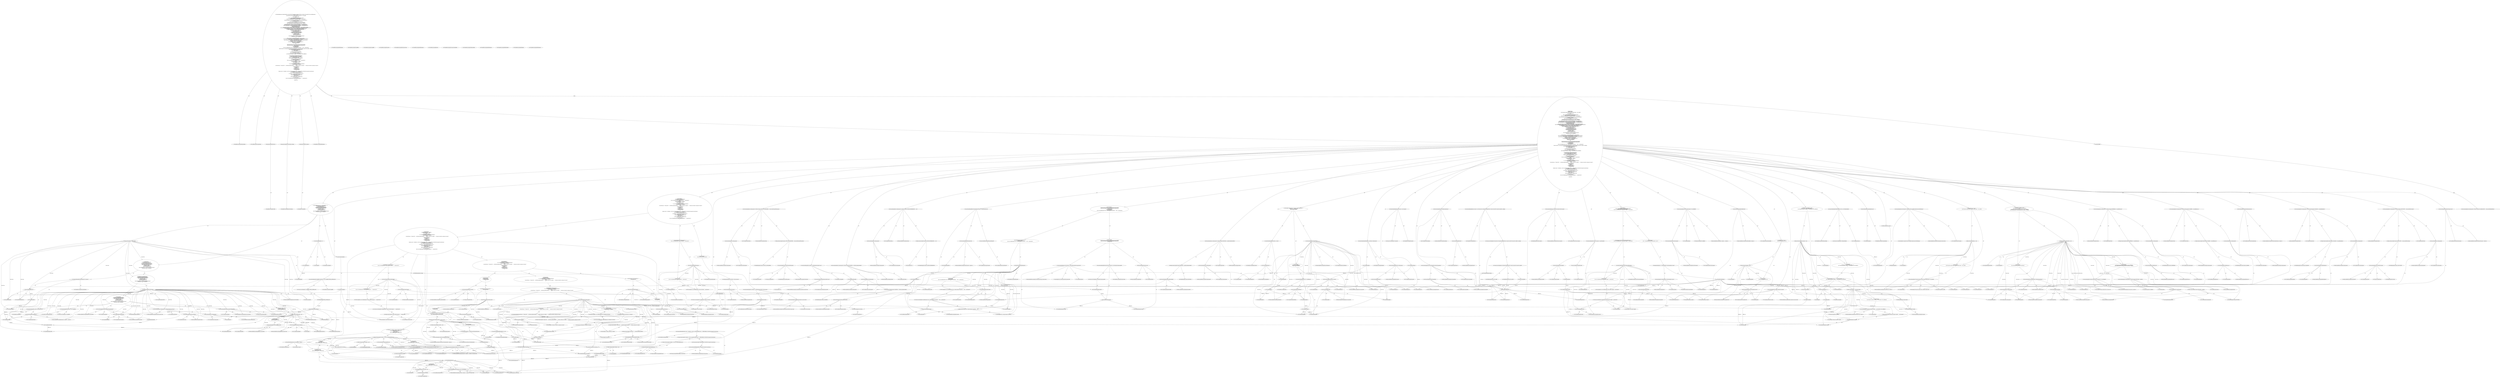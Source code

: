 digraph "executeAsForked#?,JUnitTest,ExecuteWatchdog,File" {
0 [label="2:CtTypeReferenceImpl@TestResultHolder" shape=ellipse]
1 [label="2:CtVirtualElement@executeAsForked" shape=ellipse]
2 [label="2:CtParameterImpl@JUnitTest test" shape=ellipse]
3 [label="2:CtTypeReferenceImpl@JUnitTest" shape=ellipse]
4 [label="2:CtParameterImpl@ExecuteWatchdog watchdog" shape=ellipse]
5 [label="2:CtTypeReferenceImpl@ExecuteWatchdog" shape=ellipse]
6 [label="2:CtParameterImpl@File casesFile" shape=ellipse]
7 [label="2:CtTypeReferenceImpl@File" shape=ellipse]
8 [label="3:CtTypeReferenceImpl@BuildException" shape=ellipse]
9 [label="4:CtFieldReadImpl@perm" shape=ellipse]
10 [label="4:CtLiteralImpl@null" shape=ellipse]
11 [label="4:CtBinaryOperatorImpl@perm != null" shape=ellipse]
12 [label="5:CtExecutableReferenceImpl@log(java.lang.String,<unknown>)" shape=ellipse]
13 [label="5:CtVirtualElement@log" shape=ellipse]
14 [label="5:CtLiteralImpl@\"Permissions ignored when running in forked mode!\"" shape=ellipse]
15 [label="5:CtTypeAccessImpl@MSG_WARN" shape=ellipse]
16 [label="5:CtInvocationImpl@log(\"Permissions ignored when running in forked mode!\", MSG_WARN)" shape=ellipse]
17 [label="4:CtBlockImpl@\{
    log(\"Permissions ignored when running in forked mode!\", MSG_WARN);
\}" shape=ellipse]
18 [label="4:CtIfImpl@if (perm != null) \{
    log(\"Permissions ignored when running in forked mode!\", MSG_WARN);
\}" shape=ellipse]
19 [label="7:CtTypeReferenceImpl@CommandlineJava" shape=ellipse]
20 [label="7:CtVirtualElement@cmd" shape=ellipse]
21 [label="7:CtLocalVariableImpl@CommandlineJava cmd" shape=ellipse]
22 [label="9:CtVariableWriteImpl@cmd" shape=ellipse]
23 [label="9:CtExecutableReferenceImpl@clone()" shape=ellipse]
24 [label="9:CtVirtualElement@clone" shape=ellipse]
25 [label="9:CtExecutableReferenceImpl@getCommandline()" shape=ellipse]
26 [label="9:CtVirtualElement@getCommandline" shape=ellipse]
27 [label="9:CtInvocationImpl@getCommandline()" shape=ellipse]
28 [label="9:CtInvocationImpl@((CommandlineJava) (getCommandline().clone()))" shape=ellipse]
29 [label="9:CtTypeReferenceImpl@CommandlineJava" shape=ellipse]
30 [label="9:CtAssignmentImpl@cmd = ((CommandlineJava) (getCommandline().clone()))" shape=ellipse]
31 [label="8:CtBlockImpl@\{
    cmd = ((CommandlineJava) (getCommandline().clone()));
\}" shape=ellipse]
32 [label="10:CtVirtualElement@e" shape=ellipse]
33 [label="10:CtTypeReferenceImpl@CloneNotSupportedException" shape=ellipse]
34 [label="10:CtCatchVariableImpl@CloneNotSupportedException e" shape=ellipse]
35 [label="11:CtTypeReferenceImpl@BuildException" shape=ellipse]
36 [label="11:CtLiteralImpl@\"This shouldn't happen\"" shape=ellipse]
37 [label="11:CtVariableReadImpl@e" shape=ellipse]
38 [label="11:CtExecutableReferenceImpl@getLocation()" shape=ellipse]
39 [label="11:CtVirtualElement@getLocation" shape=ellipse]
40 [label="11:CtInvocationImpl@getLocation()" shape=ellipse]
41 [label="11:CtConstructorCallImpl@new BuildException(\"This shouldn't happen\", e, getLocation())" shape=ellipse]
42 [label="11:CtThrowImpl@throw new BuildException(\"This shouldn't happen\", e, getLocation())" shape=ellipse]
43 [label="10:CtBlockImpl@\{
    throw new BuildException(\"This shouldn't happen\", e, getLocation());
\}" shape=ellipse]
44 [label="10:CtCatchImpl@ catch (CloneNotSupportedException e) \{
    throw new BuildException(\"This shouldn't happen\", e, getLocation());
\}" shape=ellipse]
45 [label="8:CtTryImpl@try \{
    cmd = ((CommandlineJava) (getCommandline().clone()));
\} catch (CloneNotSupportedException e) \{
    throw new BuildException(\"This shouldn't happen\", e, getLocation());
\}" shape=ellipse]
46 [label="13:CtExecutableReferenceImpl@setClassname(java.lang.String)" shape=ellipse]
47 [label="13:CtVirtualElement@setClassname" shape=ellipse]
48 [label="13:CtVariableReadImpl@cmd" shape=ellipse]
49 [label="13:CtLiteralImpl@\"org.apache.tools.ant.taskdefs.optional.junit.JUnitTestRunner\"" shape=ellipse]
50 [label="13:CtInvocationImpl@cmd.setClassname(\"org.apache.tools.ant.taskdefs.optional.junit.JUnitTestRunner\")" shape=ellipse]
51 [label="14:CtVariableReadImpl@casesFile" shape=ellipse]
52 [label="14:CtLiteralImpl@null" shape=ellipse]
53 [label="14:CtBinaryOperatorImpl@casesFile == null" shape=ellipse]
54 [label="15:CtExecutableReferenceImpl@setValue()" shape=ellipse]
55 [label="15:CtVirtualElement@setValue" shape=ellipse]
56 [label="15:CtExecutableReferenceImpl@createArgument()" shape=ellipse]
57 [label="15:CtVirtualElement@createArgument" shape=ellipse]
58 [label="15:CtVariableReadImpl@cmd" shape=ellipse]
59 [label="15:CtInvocationImpl@cmd.createArgument()" shape=ellipse]
60 [label="15:CtExecutableReferenceImpl@getName()" shape=ellipse]
61 [label="15:CtVirtualElement@getName" shape=ellipse]
62 [label="15:CtVariableReadImpl@test" shape=ellipse]
63 [label="15:CtInvocationImpl@test.getName()" shape=ellipse]
64 [label="15:CtInvocationImpl@cmd.createArgument().setValue(test.getName())" shape=ellipse]
65 [label="14:CtBlockImpl@\{
    cmd.createArgument().setValue(test.getName());
\}" shape=ellipse]
66 [label="17:CtExecutableReferenceImpl@log(java.lang.String,<unknown>)" shape=ellipse]
67 [label="17:CtVirtualElement@log" shape=ellipse]
68 [label="17:CtLiteralImpl@\"Running multiple tests in the same VM\"" shape=ellipse]
69 [label="17:CtTypeAccessImpl@MSG_VERBOSE" shape=ellipse]
70 [label="17:CtInvocationImpl@log(\"Running multiple tests in the same VM\", MSG_VERBOSE)" shape=ellipse]
71 [label="18:CtExecutableReferenceImpl@setValue()" shape=ellipse]
72 [label="18:CtVirtualElement@setValue" shape=ellipse]
73 [label="18:CtExecutableReferenceImpl@createArgument()" shape=ellipse]
74 [label="18:CtVirtualElement@createArgument" shape=ellipse]
75 [label="18:CtVariableReadImpl@cmd" shape=ellipse]
76 [label="18:CtInvocationImpl@cmd.createArgument()" shape=ellipse]
77 [label="18:CtFieldReadImpl@Constants.TESTSFILE" shape=ellipse]
78 [label="18:CtVariableReadImpl@casesFile" shape=ellipse]
79 [label="18:CtBinaryOperatorImpl@Constants.TESTSFILE + casesFile" shape=ellipse]
80 [label="18:CtInvocationImpl@cmd.createArgument().setValue(Constants.TESTSFILE + casesFile)" shape=ellipse]
81 [label="16:CtBlockImpl@\{
    log(\"Running multiple tests in the same VM\", MSG_VERBOSE);
    cmd.createArgument().setValue(Constants.TESTSFILE + casesFile);
\}" shape=ellipse]
82 [label="14:CtIfImpl@if (casesFile == null) \{
    cmd.createArgument().setValue(test.getName());
\} else \{
    log(\"Running multiple tests in the same VM\", MSG_VERBOSE);
    cmd.createArgument().setValue(Constants.TESTSFILE + casesFile);
\}" shape=ellipse]
83 [label="20:CtExecutableReferenceImpl@setValue()" shape=ellipse]
84 [label="20:CtVirtualElement@setValue" shape=ellipse]
85 [label="20:CtExecutableReferenceImpl@createArgument()" shape=ellipse]
86 [label="20:CtVirtualElement@createArgument" shape=ellipse]
87 [label="20:CtVariableReadImpl@cmd" shape=ellipse]
88 [label="20:CtInvocationImpl@cmd.createArgument()" shape=ellipse]
89 [label="20:CtFieldReadImpl@Constants.FILTERTRACE" shape=ellipse]
90 [label="20:CtExecutableReferenceImpl@getFiltertrace()" shape=ellipse]
91 [label="20:CtVirtualElement@getFiltertrace" shape=ellipse]
92 [label="20:CtVariableReadImpl@test" shape=ellipse]
93 [label="20:CtInvocationImpl@test.getFiltertrace()" shape=ellipse]
94 [label="20:CtBinaryOperatorImpl@Constants.FILTERTRACE + test.getFiltertrace()" shape=ellipse]
95 [label="20:CtInvocationImpl@cmd.createArgument().setValue(Constants.FILTERTRACE + test.getFiltertrace())" shape=ellipse]
96 [label="21:CtExecutableReferenceImpl@setValue()" shape=ellipse]
97 [label="21:CtVirtualElement@setValue" shape=ellipse]
98 [label="21:CtExecutableReferenceImpl@createArgument()" shape=ellipse]
99 [label="21:CtVirtualElement@createArgument" shape=ellipse]
100 [label="21:CtVariableReadImpl@cmd" shape=ellipse]
101 [label="21:CtInvocationImpl@cmd.createArgument()" shape=ellipse]
102 [label="21:CtFieldReadImpl@Constants.HALT_ON_ERROR" shape=ellipse]
103 [label="21:CtExecutableReferenceImpl@getHaltonerror()" shape=ellipse]
104 [label="21:CtVirtualElement@getHaltonerror" shape=ellipse]
105 [label="21:CtVariableReadImpl@test" shape=ellipse]
106 [label="21:CtInvocationImpl@test.getHaltonerror()" shape=ellipse]
107 [label="21:CtBinaryOperatorImpl@Constants.HALT_ON_ERROR + test.getHaltonerror()" shape=ellipse]
108 [label="21:CtInvocationImpl@cmd.createArgument().setValue(Constants.HALT_ON_ERROR + test.getHaltonerror())" shape=ellipse]
109 [label="22:CtExecutableReferenceImpl@setValue()" shape=ellipse]
110 [label="22:CtVirtualElement@setValue" shape=ellipse]
111 [label="22:CtExecutableReferenceImpl@createArgument()" shape=ellipse]
112 [label="22:CtVirtualElement@createArgument" shape=ellipse]
113 [label="22:CtVariableReadImpl@cmd" shape=ellipse]
114 [label="22:CtInvocationImpl@cmd.createArgument()" shape=ellipse]
115 [label="22:CtFieldReadImpl@Constants.HALT_ON_FAILURE" shape=ellipse]
116 [label="22:CtExecutableReferenceImpl@getHaltonfailure()" shape=ellipse]
117 [label="22:CtVirtualElement@getHaltonfailure" shape=ellipse]
118 [label="22:CtVariableReadImpl@test" shape=ellipse]
119 [label="22:CtInvocationImpl@test.getHaltonfailure()" shape=ellipse]
120 [label="22:CtBinaryOperatorImpl@Constants.HALT_ON_FAILURE + test.getHaltonfailure()" shape=ellipse]
121 [label="22:CtInvocationImpl@cmd.createArgument().setValue(Constants.HALT_ON_FAILURE + test.getHaltonfailure())" shape=ellipse]
122 [label="23:CtExecutableReferenceImpl@checkIncludeAntRuntime(<unknown>)" shape=ellipse]
123 [label="23:CtVirtualElement@checkIncludeAntRuntime" shape=ellipse]
124 [label="23:CtVariableReadImpl@cmd" shape=ellipse]
125 [label="23:CtInvocationImpl@checkIncludeAntRuntime(cmd)" shape=ellipse]
126 [label="24:CtExecutableReferenceImpl@checkIncludeSummary(<unknown>)" shape=ellipse]
127 [label="24:CtVirtualElement@checkIncludeSummary" shape=ellipse]
128 [label="24:CtVariableReadImpl@cmd" shape=ellipse]
129 [label="24:CtInvocationImpl@checkIncludeSummary(cmd)" shape=ellipse]
130 [label="25:CtExecutableReferenceImpl@setValue()" shape=ellipse]
131 [label="25:CtVirtualElement@setValue" shape=ellipse]
132 [label="25:CtExecutableReferenceImpl@createArgument()" shape=ellipse]
133 [label="25:CtVirtualElement@createArgument" shape=ellipse]
134 [label="25:CtVariableReadImpl@cmd" shape=ellipse]
135 [label="25:CtInvocationImpl@cmd.createArgument()" shape=ellipse]
136 [label="25:CtFieldReadImpl@Constants.SHOWOUTPUT" shape=ellipse]
137 [label="25:CtExecutableReferenceImpl@valueOf(char[])" shape=ellipse]
138 [label="25:CtVirtualElement@valueOf" shape=ellipse]
139 [label="25:CtTypeAccessImpl@String" shape=ellipse]
140 [label="25:CtFieldReadImpl@showOutput" shape=ellipse]
141 [label="25:CtInvocationImpl@String.valueOf(showOutput)" shape=ellipse]
142 [label="25:CtBinaryOperatorImpl@Constants.SHOWOUTPUT + String.valueOf(showOutput)" shape=ellipse]
143 [label="25:CtInvocationImpl@cmd.createArgument().setValue(Constants.SHOWOUTPUT + String.valueOf(showOutput))" shape=ellipse]
144 [label="27:CtExecutableReferenceImpl@setValue()" shape=ellipse]
145 [label="26:CtVirtualElement@setValue" shape=ellipse]
146 [label="26:CtExecutableReferenceImpl@createArgument()" shape=ellipse]
147 [label="26:CtVirtualElement@createArgument" shape=ellipse]
148 [label="26:CtVariableReadImpl@cmd" shape=ellipse]
149 [label="26:CtInvocationImpl@cmd.createArgument()" shape=ellipse]
150 [label="27:CtFieldReadImpl@Constants.OUTPUT_TO_FORMATTERS" shape=ellipse]
151 [label="27:CtExecutableReferenceImpl@valueOf(char[])" shape=ellipse]
152 [label="27:CtVirtualElement@valueOf" shape=ellipse]
153 [label="27:CtTypeAccessImpl@String" shape=ellipse]
154 [label="27:CtFieldReadImpl@outputToFormatters" shape=ellipse]
155 [label="27:CtInvocationImpl@String.valueOf(outputToFormatters)" shape=ellipse]
156 [label="27:CtBinaryOperatorImpl@Constants.OUTPUT_TO_FORMATTERS + String.valueOf(outputToFormatters)" shape=ellipse]
157 [label="26:CtInvocationImpl@cmd.createArgument().setValue(Constants.OUTPUT_TO_FORMATTERS + String.valueOf(outputToFormatters))" shape=ellipse]
158 [label="28:CtExecutableReferenceImpl@setValue()" shape=ellipse]
159 [label="28:CtVirtualElement@setValue" shape=ellipse]
160 [label="28:CtExecutableReferenceImpl@createArgument()" shape=ellipse]
161 [label="28:CtVirtualElement@createArgument" shape=ellipse]
162 [label="28:CtVariableReadImpl@cmd" shape=ellipse]
163 [label="28:CtInvocationImpl@cmd.createArgument()" shape=ellipse]
164 [label="28:CtFieldReadImpl@Constants.LOGTESTLISTENEREVENTS" shape=ellipse]
165 [label="28:CtLiteralImpl@\"true\"" shape=ellipse]
166 [label="28:CtBinaryOperatorImpl@Constants.LOGTESTLISTENEREVENTS + \"true\"" shape=ellipse]
167 [label="28:CtInvocationImpl@cmd.createArgument().setValue(Constants.LOGTESTLISTENEREVENTS + \"true\")" shape=ellipse]
168 [label="29:CtTypeReferenceImpl@StringBuffer" shape=ellipse]
169 [label="29:CtTypeReferenceImpl@StringBuffer" shape=ellipse]
170 [label="29:CtFieldReadImpl@STRING_BUFFER_SIZE" shape=ellipse]
171 [label="29:CtConstructorCallImpl@new StringBuffer(STRING_BUFFER_SIZE)" shape=ellipse]
172 [label="29:CtVirtualElement@formatterArg" shape=ellipse]
173 [label="29:CtLocalVariableImpl@StringBuffer formatterArg = new StringBuffer(STRING_BUFFER_SIZE)" shape=ellipse]
174 [label="30:CtVirtualElement@FormatterElement[]" shape=ellipse]
175 [label="30:CtArrayTypeReferenceImpl@FormatterElement[]" shape=ellipse]
176 [label="30:CtExecutableReferenceImpl@mergeFormatters(<unknown>)" shape=ellipse]
177 [label="30:CtVirtualElement@mergeFormatters" shape=ellipse]
178 [label="30:CtVariableReadImpl@test" shape=ellipse]
179 [label="30:CtInvocationImpl@mergeFormatters(test)" shape=ellipse]
180 [label="30:CtVirtualElement@feArray" shape=ellipse]
181 [label="30:CtLocalVariableImpl@final FormatterElement[] feArray = mergeFormatters(test)" shape=ellipse]
182 [label="31:CtTypeReferenceImpl@int" shape=ellipse]
183 [label="31:CtLiteralImpl@0" shape=ellipse]
184 [label="31:CtVirtualElement@i" shape=ellipse]
185 [label="31:CtLocalVariableImpl@int i = 0" shape=ellipse]
186 [label="31:CtVariableReadImpl@i" shape=ellipse]
187 [label="31:CtVariableReadImpl@feArray" shape=ellipse]
188 [label="31:CtLocalVariableReferenceImpl@feArray" shape=ellipse]
189 [label="31:CtFieldReadImpl@feArray.length" shape=ellipse]
190 [label="31:CtBinaryOperatorImpl@i < feArray.length" shape=ellipse]
191 [label="31:CtVariableWriteImpl@i" shape=ellipse]
192 [label="31:CtUnaryOperatorImpl@i++" shape=ellipse]
193 [label="32:CtTypeReferenceImpl@FormatterElement" shape=ellipse]
194 [label="32:CtVariableReadImpl@feArray" shape=ellipse]
195 [label="32:CtVariableReadImpl@i" shape=ellipse]
196 [label="32:CtArrayReadImpl@feArray[i]" shape=ellipse]
197 [label="32:CtVirtualElement@fe" shape=ellipse]
198 [label="32:CtLocalVariableImpl@FormatterElement fe = feArray[i]" shape=ellipse]
199 [label="33:CtExecutableReferenceImpl@shouldUse(PlaceHold)" shape=ellipse]
200 [label="33:CtVirtualElement@shouldUse" shape=ellipse]
201 [label="33:CtVariableReadImpl@fe" shape=ellipse]
202 [label="33:CtThisAccessImpl@this" shape=ellipse]
203 [label="33:CtInvocationImpl@fe.shouldUse(this)" shape=ellipse]
204 [label="34:CtExecutableReferenceImpl@append(java.lang.Object)" shape=ellipse]
205 [label="34:CtVirtualElement@append" shape=ellipse]
206 [label="34:CtVariableReadImpl@formatterArg" shape=ellipse]
207 [label="34:CtTypeAccessImpl@FORMATTER" shape=ellipse]
208 [label="34:CtInvocationImpl@formatterArg.append(FORMATTER)" shape=ellipse]
209 [label="35:CtExecutableReferenceImpl@append(java.lang.Object)" shape=ellipse]
210 [label="35:CtVirtualElement@append" shape=ellipse]
211 [label="35:CtVariableReadImpl@formatterArg" shape=ellipse]
212 [label="35:CtExecutableReferenceImpl@getClassname()" shape=ellipse]
213 [label="35:CtVirtualElement@getClassname" shape=ellipse]
214 [label="35:CtVariableReadImpl@fe" shape=ellipse]
215 [label="35:CtInvocationImpl@fe.getClassname()" shape=ellipse]
216 [label="35:CtInvocationImpl@formatterArg.append(fe.getClassname())" shape=ellipse]
217 [label="36:CtTypeReferenceImpl@File" shape=ellipse]
218 [label="36:CtExecutableReferenceImpl@getOutput(<unknown>,<unknown>)" shape=ellipse]
219 [label="36:CtVirtualElement@getOutput" shape=ellipse]
220 [label="36:CtVariableReadImpl@fe" shape=ellipse]
221 [label="36:CtVariableReadImpl@test" shape=ellipse]
222 [label="36:CtInvocationImpl@getOutput(fe, test)" shape=ellipse]
223 [label="36:CtVirtualElement@outFile" shape=ellipse]
224 [label="36:CtLocalVariableImpl@File outFile = getOutput(fe, test)" shape=ellipse]
225 [label="37:CtVariableReadImpl@outFile" shape=ellipse]
226 [label="37:CtLiteralImpl@null" shape=ellipse]
227 [label="37:CtBinaryOperatorImpl@outFile != null" shape=ellipse]
228 [label="38:CtExecutableReferenceImpl@append(java.lang.String)" shape=ellipse]
229 [label="38:CtVirtualElement@append" shape=ellipse]
230 [label="38:CtVariableReadImpl@formatterArg" shape=ellipse]
231 [label="38:CtLiteralImpl@\",\"" shape=ellipse]
232 [label="38:CtInvocationImpl@formatterArg.append(\",\")" shape=ellipse]
233 [label="39:CtExecutableReferenceImpl@append(java.lang.Object)" shape=ellipse]
234 [label="39:CtVirtualElement@append" shape=ellipse]
235 [label="39:CtVariableReadImpl@formatterArg" shape=ellipse]
236 [label="39:CtVariableReadImpl@outFile" shape=ellipse]
237 [label="39:CtInvocationImpl@formatterArg.append(outFile)" shape=ellipse]
238 [label="37:CtBlockImpl@\{
    formatterArg.append(\",\");
    formatterArg.append(outFile);
\}" shape=ellipse]
239 [label="37:CtIfImpl@if (outFile != null) \{
    formatterArg.append(\",\");
    formatterArg.append(outFile);
\}" shape=ellipse]
240 [label="41:CtExecutableReferenceImpl@setValue(java.lang.String)" shape=ellipse]
241 [label="41:CtVirtualElement@setValue" shape=ellipse]
242 [label="41:CtExecutableReferenceImpl@createArgument()" shape=ellipse]
243 [label="41:CtVirtualElement@createArgument" shape=ellipse]
244 [label="41:CtVariableReadImpl@cmd" shape=ellipse]
245 [label="41:CtInvocationImpl@cmd.createArgument()" shape=ellipse]
246 [label="41:CtExecutableReferenceImpl@toString()" shape=ellipse]
247 [label="41:CtVirtualElement@toString" shape=ellipse]
248 [label="41:CtVariableReadImpl@formatterArg" shape=ellipse]
249 [label="41:CtInvocationImpl@formatterArg.toString()" shape=ellipse]
250 [label="41:CtInvocationImpl@cmd.createArgument().setValue(formatterArg.toString())" shape=ellipse]
251 [label="42:CtVariableWriteImpl@formatterArg" shape=ellipse]
252 [label="42:CtTypeReferenceImpl@StringBuffer" shape=ellipse]
253 [label="42:CtConstructorCallImpl@new StringBuffer()" shape=ellipse]
254 [label="42:CtAssignmentImpl@formatterArg = new StringBuffer()" shape=ellipse]
255 [label="33:CtBlockImpl@\{
    formatterArg.append(FORMATTER);
    formatterArg.append(fe.getClassname());
    File outFile = getOutput(fe, test);
    if (outFile != null) \{
        formatterArg.append(\",\");
        formatterArg.append(outFile);
    \}
    cmd.createArgument().setValue(formatterArg.toString());
    formatterArg = new StringBuffer();
\}" shape=ellipse]
256 [label="33:CtIfImpl@if (fe.shouldUse(this)) \{
    formatterArg.append(FORMATTER);
    formatterArg.append(fe.getClassname());
    File outFile = getOutput(fe, test);
    if (outFile != null) \{
        formatterArg.append(\",\");
        formatterArg.append(outFile);
    \}
    cmd.createArgument().setValue(formatterArg.toString());
    formatterArg = new StringBuffer();
\}" shape=ellipse]
257 [label="31:CtBlockImpl@\{
    FormatterElement fe = feArray[i];
    if (fe.shouldUse(this)) \{
        formatterArg.append(FORMATTER);
        formatterArg.append(fe.getClassname());
        File outFile = getOutput(fe, test);
        if (outFile != null) \{
            formatterArg.append(\",\");
            formatterArg.append(outFile);
        \}
        cmd.createArgument().setValue(formatterArg.toString());
        formatterArg = new StringBuffer();
    \}
\}" shape=ellipse]
258 [label="31:CtForImpl@for (int i = 0; i < feArray.length; i++) \{
    FormatterElement fe = feArray[i];
    if (fe.shouldUse(this)) \{
        formatterArg.append(FORMATTER);
        formatterArg.append(fe.getClassname());
        File outFile = getOutput(fe, test);
        if (outFile != null) \{
            formatterArg.append(\",\");
            formatterArg.append(outFile);
        \}
        cmd.createArgument().setValue(formatterArg.toString());
        formatterArg = new StringBuffer();
    \}
\}" shape=ellipse]
259 [label="45:CtTypeReferenceImpl@File" shape=ellipse]
260 [label="45:CtExecutableReferenceImpl@createTempPropertiesFile(java.lang.String)" shape=ellipse]
261 [label="45:CtVirtualElement@createTempPropertiesFile" shape=ellipse]
262 [label="45:CtLiteralImpl@\"junitvmwatcher\"" shape=ellipse]
263 [label="45:CtInvocationImpl@createTempPropertiesFile(\"junitvmwatcher\")" shape=ellipse]
264 [label="45:CtVirtualElement@vmWatcher" shape=ellipse]
265 [label="45:CtLocalVariableImpl@File vmWatcher = createTempPropertiesFile(\"junitvmwatcher\")" shape=ellipse]
266 [label="46:CtExecutableReferenceImpl@setValue()" shape=ellipse]
267 [label="46:CtVirtualElement@setValue" shape=ellipse]
268 [label="46:CtExecutableReferenceImpl@createArgument()" shape=ellipse]
269 [label="46:CtVirtualElement@createArgument" shape=ellipse]
270 [label="46:CtVariableReadImpl@cmd" shape=ellipse]
271 [label="46:CtInvocationImpl@cmd.createArgument()" shape=ellipse]
272 [label="46:CtFieldReadImpl@Constants.CRASHFILE" shape=ellipse]
273 [label="46:CtExecutableReferenceImpl@getAbsolutePath()" shape=ellipse]
274 [label="46:CtVirtualElement@getAbsolutePath" shape=ellipse]
275 [label="46:CtVariableReadImpl@vmWatcher" shape=ellipse]
276 [label="46:CtInvocationImpl@vmWatcher.getAbsolutePath()" shape=ellipse]
277 [label="46:CtBinaryOperatorImpl@Constants.CRASHFILE + vmWatcher.getAbsolutePath()" shape=ellipse]
278 [label="46:CtInvocationImpl@cmd.createArgument().setValue(Constants.CRASHFILE + vmWatcher.getAbsolutePath())" shape=ellipse]
279 [label="47:CtTypeReferenceImpl@File" shape=ellipse]
280 [label="47:CtExecutableReferenceImpl@createTempPropertiesFile(java.lang.String)" shape=ellipse]
281 [label="47:CtVirtualElement@createTempPropertiesFile" shape=ellipse]
282 [label="47:CtLiteralImpl@\"junit\"" shape=ellipse]
283 [label="47:CtInvocationImpl@createTempPropertiesFile(\"junit\")" shape=ellipse]
284 [label="47:CtVirtualElement@propsFile" shape=ellipse]
285 [label="47:CtLocalVariableImpl@File propsFile = createTempPropertiesFile(\"junit\")" shape=ellipse]
286 [label="48:CtExecutableReferenceImpl@setValue()" shape=ellipse]
287 [label="48:CtVirtualElement@setValue" shape=ellipse]
288 [label="48:CtExecutableReferenceImpl@createArgument()" shape=ellipse]
289 [label="48:CtVirtualElement@createArgument" shape=ellipse]
290 [label="48:CtVariableReadImpl@cmd" shape=ellipse]
291 [label="48:CtInvocationImpl@cmd.createArgument()" shape=ellipse]
292 [label="48:CtFieldReadImpl@Constants.PROPSFILE" shape=ellipse]
293 [label="48:CtExecutableReferenceImpl@getAbsolutePath()" shape=ellipse]
294 [label="48:CtVirtualElement@getAbsolutePath" shape=ellipse]
295 [label="48:CtVariableReadImpl@propsFile" shape=ellipse]
296 [label="48:CtInvocationImpl@propsFile.getAbsolutePath()" shape=ellipse]
297 [label="48:CtBinaryOperatorImpl@Constants.PROPSFILE + propsFile.getAbsolutePath()" shape=ellipse]
298 [label="48:CtInvocationImpl@cmd.createArgument().setValue(Constants.PROPSFILE + propsFile.getAbsolutePath())" shape=ellipse]
299 [label="49:CtTypeReferenceImpl@Hashtable" shape=ellipse]
300 [label="49:CtExecutableReferenceImpl@getProperties()" shape=ellipse]
301 [label="49:CtVirtualElement@getProperties" shape=ellipse]
302 [label="49:CtExecutableReferenceImpl@getProject()" shape=ellipse]
303 [label="49:CtVirtualElement@getProject" shape=ellipse]
304 [label="49:CtInvocationImpl@getProject()" shape=ellipse]
305 [label="49:CtInvocationImpl@getProject().getProperties()" shape=ellipse]
306 [label="49:CtVirtualElement@p" shape=ellipse]
307 [label="49:CtLocalVariableImpl@Hashtable p = getProject().getProperties()" shape=ellipse]
308 [label="50:CtTypeReferenceImpl@Properties" shape=ellipse]
309 [label="50:CtTypeReferenceImpl@Properties" shape=ellipse]
310 [label="50:CtConstructorCallImpl@new Properties()" shape=ellipse]
311 [label="50:CtVirtualElement@props" shape=ellipse]
312 [label="50:CtLocalVariableImpl@Properties props = new Properties()" shape=ellipse]
313 [label="51:CtTypeReferenceImpl@Enumeration" shape=ellipse]
314 [label="51:CtExecutableReferenceImpl@keys()" shape=ellipse]
315 [label="51:CtVirtualElement@keys" shape=ellipse]
316 [label="51:CtVariableReadImpl@p" shape=ellipse]
317 [label="51:CtInvocationImpl@p.keys()" shape=ellipse]
318 [label="51:CtVirtualElement@e" shape=ellipse]
319 [label="51:CtLocalVariableImpl@Enumeration e = p.keys()" shape=ellipse]
320 [label="51:CtExecutableReferenceImpl@hasMoreElements()" shape=ellipse]
321 [label="51:CtVirtualElement@hasMoreElements" shape=ellipse]
322 [label="51:CtVariableReadImpl@e" shape=ellipse]
323 [label="51:CtInvocationImpl@e.hasMoreElements()" shape=ellipse]
324 [label="52:CtTypeReferenceImpl@Object" shape=ellipse]
325 [label="52:CtExecutableReferenceImpl@nextElement()" shape=ellipse]
326 [label="52:CtVirtualElement@nextElement" shape=ellipse]
327 [label="52:CtVariableReadImpl@e" shape=ellipse]
328 [label="52:CtInvocationImpl@e.nextElement()" shape=ellipse]
329 [label="52:CtVirtualElement@key" shape=ellipse]
330 [label="52:CtLocalVariableImpl@Object key = e.nextElement()" shape=ellipse]
331 [label="53:CtExecutableReferenceImpl@put(java.lang.Object)" shape=ellipse]
332 [label="53:CtVirtualElement@put" shape=ellipse]
333 [label="53:CtVariableReadImpl@props" shape=ellipse]
334 [label="53:CtVariableReadImpl@key" shape=ellipse]
335 [label="53:CtExecutableReferenceImpl@get(java.lang.Object)" shape=ellipse]
336 [label="53:CtVirtualElement@get" shape=ellipse]
337 [label="53:CtVariableReadImpl@p" shape=ellipse]
338 [label="53:CtVariableReadImpl@key" shape=ellipse]
339 [label="53:CtInvocationImpl@p.get(key)" shape=ellipse]
340 [label="53:CtInvocationImpl@props.put(key, p.get(key))" shape=ellipse]
341 [label="51:CtBlockImpl@\{
    Object key = e.nextElement();
    props.put(key, p.get(key));
\}" shape=ellipse]
342 [label="51:CtForImpl@for (Enumeration e = p.keys(); e.hasMoreElements();) \{
    Object key = e.nextElement();
    props.put(key, p.get(key));
\}" shape=ellipse]
343 [label="56:CtTypeReferenceImpl@FileOutputStream" shape=ellipse]
344 [label="56:CtTypeReferenceImpl@FileOutputStream" shape=ellipse]
345 [label="56:CtVariableReadImpl@propsFile" shape=ellipse]
346 [label="56:CtConstructorCallImpl@new FileOutputStream(propsFile)" shape=ellipse]
347 [label="56:CtVirtualElement@outstream" shape=ellipse]
348 [label="56:CtLocalVariableImpl@FileOutputStream outstream = new FileOutputStream(propsFile)" shape=ellipse]
349 [label="57:CtExecutableReferenceImpl@store(FileOutputStream,java.lang.String)" shape=ellipse]
350 [label="57:CtVirtualElement@store" shape=ellipse]
351 [label="57:CtVariableReadImpl@props" shape=ellipse]
352 [label="57:CtVariableReadImpl@outstream" shape=ellipse]
353 [label="57:CtLiteralImpl@\"Ant JUnitTask generated properties file\"" shape=ellipse]
354 [label="57:CtInvocationImpl@props.store(outstream, \"Ant JUnitTask generated properties file\")" shape=ellipse]
355 [label="58:CtExecutableReferenceImpl@close()" shape=ellipse]
356 [label="58:CtVirtualElement@close" shape=ellipse]
357 [label="58:CtVariableReadImpl@outstream" shape=ellipse]
358 [label="58:CtInvocationImpl@outstream.close()" shape=ellipse]
359 [label="55:CtBlockImpl@\{
    FileOutputStream outstream = new FileOutputStream(propsFile);
    props.store(outstream, \"Ant JUnitTask generated properties file\");
    outstream.close();
\}" shape=ellipse]
360 [label="59:CtVirtualElement@e" shape=ellipse]
361 [label="59:CtTypeReferenceImpl@IOException" shape=ellipse]
362 [label="59:CtCatchVariableImpl@IOException e" shape=ellipse]
363 [label="60:CtExecutableReferenceImpl@delete()" shape=ellipse]
364 [label="60:CtVirtualElement@delete" shape=ellipse]
365 [label="60:CtVariableReadImpl@propsFile" shape=ellipse]
366 [label="60:CtInvocationImpl@propsFile.delete()" shape=ellipse]
367 [label="61:CtTypeReferenceImpl@BuildException" shape=ellipse]
368 [label="61:CtLiteralImpl@\"Error creating temporary properties \"" shape=ellipse]
369 [label="61:CtLiteralImpl@\"file.\"" shape=ellipse]
370 [label="61:CtBinaryOperatorImpl@\"Error creating temporary properties \" + \"file.\"" shape=ellipse]
371 [label="61:CtVariableReadImpl@e" shape=ellipse]
372 [label="61:CtExecutableReferenceImpl@getLocation()" shape=ellipse]
373 [label="61:CtVirtualElement@getLocation" shape=ellipse]
374 [label="61:CtInvocationImpl@getLocation()" shape=ellipse]
375 [label="61:CtConstructorCallImpl@new BuildException(\"Error creating temporary properties \" + \"file.\", e, getLocation())" shape=ellipse]
376 [label="61:CtThrowImpl@throw new BuildException(\"Error creating temporary properties \" + \"file.\", e, getLocation())" shape=ellipse]
377 [label="59:CtBlockImpl@\{
    propsFile.delete();
    throw new BuildException(\"Error creating temporary properties \" + \"file.\", e, getLocation());
\}" shape=ellipse]
378 [label="59:CtCatchImpl@ catch (IOException e) \{
    propsFile.delete();
    throw new BuildException(\"Error creating temporary properties \" + \"file.\", e, getLocation());
\}" shape=ellipse]
379 [label="55:CtTryImpl@try \{
    FileOutputStream outstream = new FileOutputStream(propsFile);
    props.store(outstream, \"Ant JUnitTask generated properties file\");
    outstream.close();
\} catch (IOException e) \{
    propsFile.delete();
    throw new BuildException(\"Error creating temporary properties \" + \"file.\", e, getLocation());
\}" shape=ellipse]
380 [label="63:CtTypeReferenceImpl@Execute" shape=ellipse]
381 [label="64:CtTypeReferenceImpl@Execute" shape=ellipse]
382 [label="64:CtTypeReferenceImpl@JUnitLogStreamHandler" shape=ellipse]
383 [label="64:CtThisAccessImpl@this" shape=ellipse]
384 [label="64:CtFieldReadImpl@Project.MSG_INFO" shape=ellipse]
385 [label="64:CtFieldReadImpl@Project.MSG_WARN" shape=ellipse]
386 [label="64:CtConstructorCallImpl@new JUnitLogStreamHandler(this, Project.MSG_INFO, Project.MSG_WARN)" shape=ellipse]
387 [label="64:CtVariableReadImpl@watchdog" shape=ellipse]
388 [label="64:CtConstructorCallImpl@new Execute(new JUnitLogStreamHandler(this, Project.MSG_INFO, Project.MSG_WARN), watchdog)" shape=ellipse]
389 [label="63:CtVirtualElement@execute" shape=ellipse]
390 [label="63:CtLocalVariableImpl@Execute execute = new Execute(new JUnitLogStreamHandler(this, Project.MSG_INFO, Project.MSG_WARN), watchdog)" shape=ellipse]
391 [label="65:CtExecutableReferenceImpl@setCommandline()" shape=ellipse]
392 [label="65:CtVirtualElement@setCommandline" shape=ellipse]
393 [label="65:CtVariableReadImpl@execute" shape=ellipse]
394 [label="65:CtExecutableReferenceImpl@getCommandline()" shape=ellipse]
395 [label="65:CtVirtualElement@getCommandline" shape=ellipse]
396 [label="65:CtVariableReadImpl@cmd" shape=ellipse]
397 [label="65:CtInvocationImpl@cmd.getCommandline()" shape=ellipse]
398 [label="65:CtInvocationImpl@execute.setCommandline(cmd.getCommandline())" shape=ellipse]
399 [label="66:CtExecutableReferenceImpl@setAntRun()" shape=ellipse]
400 [label="66:CtVirtualElement@setAntRun" shape=ellipse]
401 [label="66:CtVariableReadImpl@execute" shape=ellipse]
402 [label="66:CtExecutableReferenceImpl@getProject()" shape=ellipse]
403 [label="66:CtVirtualElement@getProject" shape=ellipse]
404 [label="66:CtInvocationImpl@getProject()" shape=ellipse]
405 [label="66:CtInvocationImpl@execute.setAntRun(getProject())" shape=ellipse]
406 [label="67:CtFieldReadImpl@dir" shape=ellipse]
407 [label="67:CtLiteralImpl@null" shape=ellipse]
408 [label="67:CtBinaryOperatorImpl@dir != null" shape=ellipse]
409 [label="68:CtExecutableReferenceImpl@setWorkingDirectory()" shape=ellipse]
410 [label="68:CtVirtualElement@setWorkingDirectory" shape=ellipse]
411 [label="68:CtVariableReadImpl@execute" shape=ellipse]
412 [label="68:CtFieldReadImpl@dir" shape=ellipse]
413 [label="68:CtInvocationImpl@execute.setWorkingDirectory(dir)" shape=ellipse]
414 [label="67:CtBlockImpl@\{
    execute.setWorkingDirectory(dir);
\}" shape=ellipse]
415 [label="67:CtIfImpl@if (dir != null) \{
    execute.setWorkingDirectory(dir);
\}" shape=ellipse]
416 [label="70:CtVirtualElement@String[]" shape=ellipse]
417 [label="70:CtArrayTypeReferenceImpl@String[]" shape=ellipse]
418 [label="70:CtExecutableReferenceImpl@getVariables()" shape=ellipse]
419 [label="70:CtVirtualElement@getVariables" shape=ellipse]
420 [label="70:CtFieldReadImpl@env" shape=ellipse]
421 [label="70:CtInvocationImpl@env.getVariables()" shape=ellipse]
422 [label="70:CtVirtualElement@environment" shape=ellipse]
423 [label="70:CtLocalVariableImpl@String[] environment = env.getVariables()" shape=ellipse]
424 [label="71:CtVariableReadImpl@environment" shape=ellipse]
425 [label="71:CtLiteralImpl@null" shape=ellipse]
426 [label="71:CtBinaryOperatorImpl@environment != null" shape=ellipse]
427 [label="72:CtTypeReferenceImpl@int" shape=ellipse]
428 [label="72:CtLiteralImpl@0" shape=ellipse]
429 [label="72:CtVirtualElement@i" shape=ellipse]
430 [label="72:CtLocalVariableImpl@int i = 0" shape=ellipse]
431 [label="72:CtVariableReadImpl@i" shape=ellipse]
432 [label="72:CtVariableReadImpl@environment" shape=ellipse]
433 [label="72:CtLocalVariableReferenceImpl@environment" shape=ellipse]
434 [label="72:CtFieldReadImpl@environment.length" shape=ellipse]
435 [label="72:CtBinaryOperatorImpl@i < environment.length" shape=ellipse]
436 [label="72:CtVariableWriteImpl@i" shape=ellipse]
437 [label="72:CtUnaryOperatorImpl@i++" shape=ellipse]
438 [label="73:CtExecutableReferenceImpl@log(java.lang.String,<unknown>)" shape=ellipse]
439 [label="73:CtVirtualElement@log" shape=ellipse]
440 [label="73:CtLiteralImpl@\"Setting environment variable: \"" shape=ellipse]
441 [label="73:CtVariableReadImpl@environment" shape=ellipse]
442 [label="73:CtVariableReadImpl@i" shape=ellipse]
443 [label="73:CtArrayReadImpl@environment[i]" shape=ellipse]
444 [label="73:CtBinaryOperatorImpl@\"Setting environment variable: \" + environment[i]" shape=ellipse]
445 [label="73:CtTypeAccessImpl@MSG_VERBOSE" shape=ellipse]
446 [label="73:CtInvocationImpl@log(\"Setting environment variable: \" + environment[i], MSG_VERBOSE)" shape=ellipse]
447 [label="72:CtBlockImpl@\{
    log(\"Setting environment variable: \" + environment[i], MSG_VERBOSE);
\}" shape=ellipse]
448 [label="72:CtForImpl@for (int i = 0; i < environment.length; i++) \{
    log(\"Setting environment variable: \" + environment[i], MSG_VERBOSE);
\}" shape=ellipse]
449 [label="71:CtBlockImpl@\{
    for (int i = 0; i < environment.length; i++) \{
        log(\"Setting environment variable: \" + environment[i], MSG_VERBOSE);
    \}
\}" shape=ellipse]
450 [label="71:CtIfImpl@if (environment != null) \{
    for (int i = 0; i < environment.length; i++) \{
        log(\"Setting environment variable: \" + environment[i], MSG_VERBOSE);
    \}
\}" shape=ellipse]
451 [label="76:CtExecutableReferenceImpl@setNewenvironment()" shape=ellipse]
452 [label="76:CtVirtualElement@setNewenvironment" shape=ellipse]
453 [label="76:CtVariableReadImpl@execute" shape=ellipse]
454 [label="76:CtFieldReadImpl@newEnvironment" shape=ellipse]
455 [label="76:CtInvocationImpl@execute.setNewenvironment(newEnvironment)" shape=ellipse]
456 [label="77:CtExecutableReferenceImpl@setEnvironment(java.lang.String[])" shape=ellipse]
457 [label="77:CtVirtualElement@setEnvironment" shape=ellipse]
458 [label="77:CtVariableReadImpl@execute" shape=ellipse]
459 [label="77:CtVariableReadImpl@environment" shape=ellipse]
460 [label="77:CtInvocationImpl@execute.setEnvironment(environment)" shape=ellipse]
461 [label="78:CtExecutableReferenceImpl@log(<unknown>,<unknown>)" shape=ellipse]
462 [label="78:CtVirtualElement@log" shape=ellipse]
463 [label="78:CtExecutableReferenceImpl@describeCommand()" shape=ellipse]
464 [label="78:CtVirtualElement@describeCommand" shape=ellipse]
465 [label="78:CtVariableReadImpl@cmd" shape=ellipse]
466 [label="78:CtInvocationImpl@cmd.describeCommand()" shape=ellipse]
467 [label="78:CtTypeAccessImpl@MSG_VERBOSE" shape=ellipse]
468 [label="78:CtInvocationImpl@log(cmd.describeCommand(), MSG_VERBOSE)" shape=ellipse]
469 [label="79:CtExecutableReferenceImpl@checkForkedPath(<unknown>)" shape=ellipse]
470 [label="79:CtVirtualElement@checkForkedPath" shape=ellipse]
471 [label="79:CtVariableReadImpl@cmd" shape=ellipse]
472 [label="79:CtInvocationImpl@checkForkedPath(cmd)" shape=ellipse]
473 [label="80:CtTypeReferenceImpl@TestResultHolder" shape=ellipse]
474 [label="80:CtTypeReferenceImpl@TestResultHolder" shape=ellipse]
475 [label="80:CtConstructorCallImpl@new TestResultHolder()" shape=ellipse]
476 [label="80:CtVirtualElement@result" shape=ellipse]
477 [label="80:CtLocalVariableImpl@TestResultHolder result = new TestResultHolder()" shape=ellipse]
478 [label="82:CtFieldWriteImpl@result.exitCode" shape=ellipse]
479 [label="82:CtVariableWriteImpl@result" shape=ellipse]
480 [label="82:CtExecutableReferenceImpl@execute()" shape=ellipse]
481 [label="82:CtVirtualElement@execute" shape=ellipse]
482 [label="82:CtVariableReadImpl@execute" shape=ellipse]
483 [label="82:CtInvocationImpl@execute.execute()" shape=ellipse]
484 [label="82:CtAssignmentImpl@result.exitCode = execute.execute()" shape=ellipse]
485 [label="81:CtBlockImpl@\{
    result.exitCode = execute.execute();
\}" shape=ellipse]
486 [label="83:CtVirtualElement@e" shape=ellipse]
487 [label="83:CtTypeReferenceImpl@IOException" shape=ellipse]
488 [label="83:CtCatchVariableImpl@IOException e" shape=ellipse]
489 [label="84:CtTypeReferenceImpl@BuildException" shape=ellipse]
490 [label="84:CtLiteralImpl@\"Process fork failed.\"" shape=ellipse]
491 [label="84:CtVariableReadImpl@e" shape=ellipse]
492 [label="84:CtExecutableReferenceImpl@getLocation()" shape=ellipse]
493 [label="84:CtVirtualElement@getLocation" shape=ellipse]
494 [label="84:CtInvocationImpl@getLocation()" shape=ellipse]
495 [label="84:CtConstructorCallImpl@new BuildException(\"Process fork failed.\", e, getLocation())" shape=ellipse]
496 [label="84:CtThrowImpl@throw new BuildException(\"Process fork failed.\", e, getLocation())" shape=ellipse]
497 [label="83:CtBlockImpl@\{
    throw new BuildException(\"Process fork failed.\", e, getLocation());
\}" shape=ellipse]
498 [label="83:CtCatchImpl@ catch (IOException e) \{
    throw new BuildException(\"Process fork failed.\", e, getLocation());
\}" shape=ellipse]
499 [label="86:CtTypeReferenceImpl@String" shape=ellipse]
500 [label="86:CtLiteralImpl@\"unknown\"" shape=ellipse]
501 [label="86:CtVirtualElement@vmCrashString" shape=ellipse]
502 [label="86:CtLocalVariableImpl@String vmCrashString = \"unknown\"" shape=ellipse]
503 [label="87:CtTypeReferenceImpl@BufferedReader" shape=ellipse]
504 [label="87:CtLiteralImpl@null" shape=ellipse]
505 [label="87:CtVirtualElement@br" shape=ellipse]
506 [label="87:CtLocalVariableImpl@BufferedReader br = null" shape=ellipse]
507 [label="89:CtExecutableReferenceImpl@exists()" shape=ellipse]
508 [label="89:CtVirtualElement@exists" shape=ellipse]
509 [label="89:CtVariableReadImpl@vmWatcher" shape=ellipse]
510 [label="89:CtInvocationImpl@vmWatcher.exists()" shape=ellipse]
511 [label="90:CtVariableWriteImpl@br" shape=ellipse]
512 [label="90:CtTypeReferenceImpl@BufferedReader" shape=ellipse]
513 [label="90:CtTypeReferenceImpl@FileReader" shape=ellipse]
514 [label="90:CtVariableReadImpl@vmWatcher" shape=ellipse]
515 [label="90:CtConstructorCallImpl@new FileReader(vmWatcher)" shape=ellipse]
516 [label="90:CtConstructorCallImpl@new BufferedReader(new FileReader(vmWatcher))" shape=ellipse]
517 [label="90:CtAssignmentImpl@br = new BufferedReader(new FileReader(vmWatcher))" shape=ellipse]
518 [label="91:CtVariableWriteImpl@vmCrashString" shape=ellipse]
519 [label="91:CtExecutableReferenceImpl@readLine()" shape=ellipse]
520 [label="91:CtVirtualElement@readLine" shape=ellipse]
521 [label="91:CtVariableReadImpl@br" shape=ellipse]
522 [label="91:CtInvocationImpl@br.readLine()" shape=ellipse]
523 [label="91:CtAssignmentImpl@vmCrashString = br.readLine()" shape=ellipse]
524 [label="89:CtBlockImpl@\{
    br = new BufferedReader(new FileReader(vmWatcher));
    vmCrashString = br.readLine();
\}" shape=ellipse]
525 [label="93:CtVariableWriteImpl@vmCrashString" shape=ellipse]
526 [label="94:CtLiteralImpl@\"Monitor file (\"" shape=ellipse]
527 [label="94:CtExecutableReferenceImpl@getAbsolutePath()" shape=ellipse]
528 [label="94:CtVirtualElement@getAbsolutePath" shape=ellipse]
529 [label="94:CtVariableReadImpl@vmWatcher" shape=ellipse]
530 [label="94:CtInvocationImpl@vmWatcher.getAbsolutePath()" shape=ellipse]
531 [label="94:CtBinaryOperatorImpl@(\"Monitor file (\" + vmWatcher.getAbsolutePath())" shape=ellipse]
532 [label="95:CtLiteralImpl@\") missing, location not writable,\"" shape=ellipse]
533 [label="94:CtBinaryOperatorImpl@((\"Monitor file (\" + vmWatcher.getAbsolutePath()) + \") missing, location not writable,\")" shape=ellipse]
534 [label="96:CtLiteralImpl@\" testcase not started or mixing ant versions?\"" shape=ellipse]
535 [label="94:CtBinaryOperatorImpl@((\"Monitor file (\" + vmWatcher.getAbsolutePath()) + \") missing, location not writable,\") + \" testcase not started or mixing ant versions?\"" shape=ellipse]
536 [label="93:CtAssignmentImpl@vmCrashString = ((\"Monitor file (\" + vmWatcher.getAbsolutePath()) + \") missing, location not writable,\") + \" testcase not started or mixing ant versions?\"" shape=ellipse]
537 [label="92:CtBlockImpl@\{
    vmCrashString = ((\"Monitor file (\" + vmWatcher.getAbsolutePath()) + \") missing, location not writable,\") + \" testcase not started or mixing ant versions?\";
\}" shape=ellipse]
538 [label="89:CtIfImpl@if (vmWatcher.exists()) \{
    br = new BufferedReader(new FileReader(vmWatcher));
    vmCrashString = br.readLine();
\} else \{
    vmCrashString = ((\"Monitor file (\" + vmWatcher.getAbsolutePath()) + \") missing, location not writable,\") + \" testcase not started or mixing ant versions?\";
\}" shape=ellipse]
539 [label="88:CtBlockImpl@\{
    if (vmWatcher.exists()) \{
        br = new BufferedReader(new FileReader(vmWatcher));
        vmCrashString = br.readLine();
    \} else \{
        vmCrashString = ((\"Monitor file (\" + vmWatcher.getAbsolutePath()) + \") missing, location not writable,\") + \" testcase not started or mixing ant versions?\";
    \}
\}" shape=ellipse]
540 [label="98:CtVirtualElement@e" shape=ellipse]
541 [label="98:CtTypeReferenceImpl@Exception" shape=ellipse]
542 [label="98:CtCatchVariableImpl@Exception e" shape=ellipse]
543 [label="99:CtExecutableReferenceImpl@printStackTrace()" shape=ellipse]
544 [label="99:CtVirtualElement@printStackTrace" shape=ellipse]
545 [label="99:CtVariableReadImpl@e" shape=ellipse]
546 [label="99:CtInvocationImpl@e.printStackTrace()" shape=ellipse]
547 [label="98:CtBlockImpl@\{
    e.printStackTrace();
\}" shape=ellipse]
548 [label="98:CtCatchImpl@ catch (Exception e) \{
    e.printStackTrace();
\}" shape=ellipse]
549 [label="101:CtExecutableReferenceImpl@close(BufferedReader)" shape=ellipse]
550 [label="101:CtVirtualElement@close" shape=ellipse]
551 [label="101:CtTypeAccessImpl@FileUtils" shape=ellipse]
552 [label="101:CtVariableReadImpl@br" shape=ellipse]
553 [label="101:CtInvocationImpl@FileUtils.close(br)" shape=ellipse]
554 [label="102:CtExecutableReferenceImpl@exists()" shape=ellipse]
555 [label="102:CtVirtualElement@exists" shape=ellipse]
556 [label="102:CtVariableReadImpl@vmWatcher" shape=ellipse]
557 [label="102:CtInvocationImpl@vmWatcher.exists()" shape=ellipse]
558 [label="103:CtExecutableReferenceImpl@delete()" shape=ellipse]
559 [label="103:CtVirtualElement@delete" shape=ellipse]
560 [label="103:CtVariableReadImpl@vmWatcher" shape=ellipse]
561 [label="103:CtInvocationImpl@vmWatcher.delete()" shape=ellipse]
562 [label="102:CtBlockImpl@\{
    vmWatcher.delete();
\}" shape=ellipse]
563 [label="102:CtIfImpl@if (vmWatcher.exists()) \{
    vmWatcher.delete();
\}" shape=ellipse]
564 [label="100:CtBlockImpl@\{
    FileUtils.close(br);
    if (vmWatcher.exists()) \{
        vmWatcher.delete();
    \}
\}" shape=ellipse]
565 [label="88:CtTryImpl@try \{
    if (vmWatcher.exists()) \{
        br = new BufferedReader(new FileReader(vmWatcher));
        vmCrashString = br.readLine();
    \} else \{
        vmCrashString = ((\"Monitor file (\" + vmWatcher.getAbsolutePath()) + \") missing, location not writable,\") + \" testcase not started or mixing ant versions?\";
    \}
\} catch (Exception e) \{
    e.printStackTrace();
\} finally \{
    FileUtils.close(br);
    if (vmWatcher.exists()) \{
        vmWatcher.delete();
    \}
\}" shape=ellipse]
566 [label="106:CtTypeReferenceImpl@boolean" shape=ellipse]
567 [label="107:CtVariableReadImpl@watchdog" shape=ellipse]
568 [label="107:CtLiteralImpl@null" shape=ellipse]
569 [label="107:CtBinaryOperatorImpl@(watchdog != null)" shape=ellipse]
570 [label="107:CtExecutableReferenceImpl@killedProcess()" shape=ellipse]
571 [label="107:CtVirtualElement@killedProcess" shape=ellipse]
572 [label="107:CtVariableReadImpl@watchdog" shape=ellipse]
573 [label="107:CtInvocationImpl@watchdog.killedProcess()" shape=ellipse]
574 [label="107:CtBinaryOperatorImpl@((watchdog != null) && watchdog.killedProcess())" shape=ellipse]
575 [label="108:CtExecutableReferenceImpl@equals(java.lang.String)" shape=ellipse]
576 [label="108:CtVirtualElement@equals" shape=ellipse]
577 [label="108:CtTypeAccessImpl@TERMINATED_SUCCESSFULLY" shape=ellipse]
578 [label="108:CtVariableReadImpl@vmCrashString" shape=ellipse]
579 [label="108:CtInvocationImpl@TERMINATED_SUCCESSFULLY.equals(vmCrashString)" shape=ellipse]
580 [label="108:CtUnaryOperatorImpl@(!TERMINATED_SUCCESSFULLY.equals(vmCrashString))" shape=ellipse]
581 [label="107:CtBinaryOperatorImpl@((watchdog != null) && watchdog.killedProcess()) || (!TERMINATED_SUCCESSFULLY.equals(vmCrashString))" shape=ellipse]
582 [label="106:CtVirtualElement@crash" shape=ellipse]
583 [label="106:CtLocalVariableImpl@boolean crash = ((watchdog != null) && watchdog.killedProcess()) || (!TERMINATED_SUCCESSFULLY.equals(vmCrashString))" shape=ellipse]
584 [label="109:CtVariableReadImpl@casesFile" shape=ellipse]
585 [label="109:CtLiteralImpl@null" shape=ellipse]
586 [label="109:CtBinaryOperatorImpl@(casesFile != null)" shape=ellipse]
587 [label="109:CtVariableReadImpl@crash" shape=ellipse]
588 [label="109:CtBinaryOperatorImpl@(casesFile != null) && crash" shape=ellipse]
589 [label="110:CtVariableWriteImpl@test" shape=ellipse]
590 [label="110:CtExecutableReferenceImpl@createDummyTestForBatchTest(<unknown>)" shape=ellipse]
591 [label="110:CtVirtualElement@createDummyTestForBatchTest" shape=ellipse]
592 [label="110:CtVariableReadImpl@test" shape=ellipse]
593 [label="110:CtInvocationImpl@createDummyTestForBatchTest(test)" shape=ellipse]
594 [label="110:CtAssignmentImpl@test = createDummyTestForBatchTest(test)" shape=ellipse]
595 [label="109:CtBlockImpl@\{
    test = createDummyTestForBatchTest(test);
\}" shape=ellipse]
596 [label="109:CtIfImpl@if ((casesFile != null) && crash) \{
    test = createDummyTestForBatchTest(test);
\}" shape=ellipse]
597 [label="112:CtVariableReadImpl@watchdog" shape=ellipse]
598 [label="112:CtLiteralImpl@null" shape=ellipse]
599 [label="112:CtBinaryOperatorImpl@(watchdog != null)" shape=ellipse]
600 [label="112:CtExecutableReferenceImpl@killedProcess()" shape=ellipse]
601 [label="112:CtVirtualElement@killedProcess" shape=ellipse]
602 [label="112:CtVariableReadImpl@watchdog" shape=ellipse]
603 [label="112:CtInvocationImpl@watchdog.killedProcess()" shape=ellipse]
604 [label="112:CtBinaryOperatorImpl@(watchdog != null) && watchdog.killedProcess()" shape=ellipse]
605 [label="113:CtFieldWriteImpl@result.timedOut" shape=ellipse]
606 [label="113:CtVariableWriteImpl@result" shape=ellipse]
607 [label="113:CtLiteralImpl@true" shape=ellipse]
608 [label="113:CtAssignmentImpl@result.timedOut = true" shape=ellipse]
609 [label="114:CtExecutableReferenceImpl@logTimeout(<unknown>,<unknown>,java.lang.String)" shape=ellipse]
610 [label="114:CtVirtualElement@logTimeout" shape=ellipse]
611 [label="114:CtVariableReadImpl@feArray" shape=ellipse]
612 [label="114:CtVariableReadImpl@test" shape=ellipse]
613 [label="114:CtVariableReadImpl@vmCrashString" shape=ellipse]
614 [label="114:CtInvocationImpl@logTimeout(feArray, test, vmCrashString)" shape=ellipse]
615 [label="112:CtBlockImpl@\{
    result.timedOut = true;
    logTimeout(feArray, test, vmCrashString);
\}" shape=ellipse]
616 [label="115:CtVariableReadImpl@crash" shape=ellipse]
617 [label="116:CtFieldWriteImpl@result.crashed" shape=ellipse]
618 [label="116:CtVariableWriteImpl@result" shape=ellipse]
619 [label="116:CtLiteralImpl@true" shape=ellipse]
620 [label="116:CtAssignmentImpl@result.crashed = true" shape=ellipse]
621 [label="117:CtExecutableReferenceImpl@logVmCrash(<unknown>,<unknown>,java.lang.String)" shape=ellipse]
622 [label="117:CtVirtualElement@logVmCrash" shape=ellipse]
623 [label="117:CtVariableReadImpl@feArray" shape=ellipse]
624 [label="117:CtVariableReadImpl@test" shape=ellipse]
625 [label="117:CtVariableReadImpl@vmCrashString" shape=ellipse]
626 [label="117:CtInvocationImpl@logVmCrash(feArray, test, vmCrashString)" shape=ellipse]
627 [label="115:CtBlockImpl@\{
    result.crashed = true;
    logVmCrash(feArray, test, vmCrashString);
\}" shape=ellipse]
628 [label="115:CtIfImpl@if (crash) \{
    result.crashed = true;
    logVmCrash(feArray, test, vmCrashString);
\}" shape=ellipse]
629 [label="115:CtBlockImpl@
    if (crash) \{
        result.crashed = true;
        logVmCrash(feArray, test, vmCrashString);
    \}
" shape=ellipse]
630 [label="112:CtIfImpl@if ((watchdog != null) && watchdog.killedProcess()) \{
    result.timedOut = true;
    logTimeout(feArray, test, vmCrashString);
\} else if (crash) \{
    result.crashed = true;
    logVmCrash(feArray, test, vmCrashString);
\}" shape=ellipse]
631 [label="119:CtExecutableReferenceImpl@delete()" shape=ellipse]
632 [label="119:CtVirtualElement@delete" shape=ellipse]
633 [label="119:CtVariableReadImpl@propsFile" shape=ellipse]
634 [label="119:CtInvocationImpl@propsFile.delete()" shape=ellipse]
635 [label="119:CtUnaryOperatorImpl@!propsFile.delete()" shape=ellipse]
636 [label="120:CtTypeReferenceImpl@BuildException" shape=ellipse]
637 [label="120:CtLiteralImpl@\"Could not delete temporary \"" shape=ellipse]
638 [label="120:CtLiteralImpl@\"properties file.\"" shape=ellipse]
639 [label="120:CtBinaryOperatorImpl@\"Could not delete temporary \" + \"properties file.\"" shape=ellipse]
640 [label="120:CtConstructorCallImpl@new BuildException(\"Could not delete temporary \" + \"properties file.\")" shape=ellipse]
641 [label="120:CtThrowImpl@throw new BuildException(\"Could not delete temporary \" + \"properties file.\")" shape=ellipse]
642 [label="119:CtBlockImpl@\{
    throw new BuildException(\"Could not delete temporary \" + \"properties file.\");
\}" shape=ellipse]
643 [label="119:CtIfImpl@if (!propsFile.delete()) \{
    throw new BuildException(\"Could not delete temporary \" + \"properties file.\");
\}" shape=ellipse]
644 [label="85:CtBlockImpl@\{
    String vmCrashString = \"unknown\";
    BufferedReader br = null;
    try \{
        if (vmWatcher.exists()) \{
            br = new BufferedReader(new FileReader(vmWatcher));
            vmCrashString = br.readLine();
        \} else \{
            vmCrashString = ((\"Monitor file (\" + vmWatcher.getAbsolutePath()) + \") missing, location not writable,\") + \" testcase not started or mixing ant versions?\";
        \}
    \} catch (Exception e) \{
        e.printStackTrace();
    \} finally \{
        FileUtils.close(br);
        if (vmWatcher.exists()) \{
            vmWatcher.delete();
        \}
    \}
    boolean crash = ((watchdog != null) && watchdog.killedProcess()) || (!TERMINATED_SUCCESSFULLY.equals(vmCrashString));
    if ((casesFile != null) && crash) \{
        test = createDummyTestForBatchTest(test);
    \}
    if ((watchdog != null) && watchdog.killedProcess()) \{
        result.timedOut = true;
        logTimeout(feArray, test, vmCrashString);
    \} else if (crash) \{
        result.crashed = true;
        logVmCrash(feArray, test, vmCrashString);
    \}
    if (!propsFile.delete()) \{
        throw new BuildException(\"Could not delete temporary \" + \"properties file.\");
    \}
\}" shape=ellipse]
645 [label="81:CtTryImpl@try \{
    result.exitCode = execute.execute();
\} catch (IOException e) \{
    throw new BuildException(\"Process fork failed.\", e, getLocation());
\} finally \{
    String vmCrashString = \"unknown\";
    BufferedReader br = null;
    try \{
        if (vmWatcher.exists()) \{
            br = new BufferedReader(new FileReader(vmWatcher));
            vmCrashString = br.readLine();
        \} else \{
            vmCrashString = ((\"Monitor file (\" + vmWatcher.getAbsolutePath()) + \") missing, location not writable,\") + \" testcase not started or mixing ant versions?\";
        \}
    \} catch (Exception e) \{
        e.printStackTrace();
    \} finally \{
        FileUtils.close(br);
        if (vmWatcher.exists()) \{
            vmWatcher.delete();
        \}
    \}
    boolean crash = ((watchdog != null) && watchdog.killedProcess()) || (!TERMINATED_SUCCESSFULLY.equals(vmCrashString));
    if ((casesFile != null) && crash) \{
        test = createDummyTestForBatchTest(test);
    \}
    if ((watchdog != null) && watchdog.killedProcess()) \{
        result.timedOut = true;
        logTimeout(feArray, test, vmCrashString);
    \} else if (crash) \{
        result.crashed = true;
        logVmCrash(feArray, test, vmCrashString);
    \}
    if (!propsFile.delete()) \{
        throw new BuildException(\"Could not delete temporary \" + \"properties file.\");
    \}
\}" shape=ellipse]
646 [label="123:CtVariableReadImpl@result" shape=ellipse]
647 [label="123:CtReturnImpl@return result" shape=ellipse]
648 [label="3:CtBlockImpl@\{
    if (perm != null) \{
        log(\"Permissions ignored when running in forked mode!\", MSG_WARN);
    \}
    CommandlineJava cmd;
    try \{
        cmd = ((CommandlineJava) (getCommandline().clone()));
    \} catch (CloneNotSupportedException e) \{
        throw new BuildException(\"This shouldn't happen\", e, getLocation());
    \}
    cmd.setClassname(\"org.apache.tools.ant.taskdefs.optional.junit.JUnitTestRunner\");
    if (casesFile == null) \{
        cmd.createArgument().setValue(test.getName());
    \} else \{
        log(\"Running multiple tests in the same VM\", MSG_VERBOSE);
        cmd.createArgument().setValue(Constants.TESTSFILE + casesFile);
    \}
    cmd.createArgument().setValue(Constants.FILTERTRACE + test.getFiltertrace());
    cmd.createArgument().setValue(Constants.HALT_ON_ERROR + test.getHaltonerror());
    cmd.createArgument().setValue(Constants.HALT_ON_FAILURE + test.getHaltonfailure());
    checkIncludeAntRuntime(cmd);
    checkIncludeSummary(cmd);
    cmd.createArgument().setValue(Constants.SHOWOUTPUT + String.valueOf(showOutput));
    cmd.createArgument().setValue(Constants.OUTPUT_TO_FORMATTERS + String.valueOf(outputToFormatters));
    cmd.createArgument().setValue(Constants.LOGTESTLISTENEREVENTS + \"true\");
    StringBuffer formatterArg = new StringBuffer(STRING_BUFFER_SIZE);
    final FormatterElement[] feArray = mergeFormatters(test);
    for (int i = 0; i < feArray.length; i++) \{
        FormatterElement fe = feArray[i];
        if (fe.shouldUse(this)) \{
            formatterArg.append(FORMATTER);
            formatterArg.append(fe.getClassname());
            File outFile = getOutput(fe, test);
            if (outFile != null) \{
                formatterArg.append(\",\");
                formatterArg.append(outFile);
            \}
            cmd.createArgument().setValue(formatterArg.toString());
            formatterArg = new StringBuffer();
        \}
    \}
    File vmWatcher = createTempPropertiesFile(\"junitvmwatcher\");
    cmd.createArgument().setValue(Constants.CRASHFILE + vmWatcher.getAbsolutePath());
    File propsFile = createTempPropertiesFile(\"junit\");
    cmd.createArgument().setValue(Constants.PROPSFILE + propsFile.getAbsolutePath());
    Hashtable p = getProject().getProperties();
    Properties props = new Properties();
    for (Enumeration e = p.keys(); e.hasMoreElements();) \{
        Object key = e.nextElement();
        props.put(key, p.get(key));
    \}
    try \{
        FileOutputStream outstream = new FileOutputStream(propsFile);
        props.store(outstream, \"Ant JUnitTask generated properties file\");
        outstream.close();
    \} catch (IOException e) \{
        propsFile.delete();
        throw new BuildException(\"Error creating temporary properties \" + \"file.\", e, getLocation());
    \}
    Execute execute = new Execute(new JUnitLogStreamHandler(this, Project.MSG_INFO, Project.MSG_WARN), watchdog);
    execute.setCommandline(cmd.getCommandline());
    execute.setAntRun(getProject());
    if (dir != null) \{
        execute.setWorkingDirectory(dir);
    \}
    String[] environment = env.getVariables();
    if (environment != null) \{
        for (int i = 0; i < environment.length; i++) \{
            log(\"Setting environment variable: \" + environment[i], MSG_VERBOSE);
        \}
    \}
    execute.setNewenvironment(newEnvironment);
    execute.setEnvironment(environment);
    log(cmd.describeCommand(), MSG_VERBOSE);
    checkForkedPath(cmd);
    TestResultHolder result = new TestResultHolder();
    try \{
        result.exitCode = execute.execute();
    \} catch (IOException e) \{
        throw new BuildException(\"Process fork failed.\", e, getLocation());
    \} finally \{
        String vmCrashString = \"unknown\";
        BufferedReader br = null;
        try \{
            if (vmWatcher.exists()) \{
                br = new BufferedReader(new FileReader(vmWatcher));
                vmCrashString = br.readLine();
            \} else \{
                vmCrashString = ((\"Monitor file (\" + vmWatcher.getAbsolutePath()) + \") missing, location not writable,\") + \" testcase not started or mixing ant versions?\";
            \}
        \} catch (Exception e) \{
            e.printStackTrace();
        \} finally \{
            FileUtils.close(br);
            if (vmWatcher.exists()) \{
                vmWatcher.delete();
            \}
        \}
        boolean crash = ((watchdog != null) && watchdog.killedProcess()) || (!TERMINATED_SUCCESSFULLY.equals(vmCrashString));
        if ((casesFile != null) && crash) \{
            test = createDummyTestForBatchTest(test);
        \}
        if ((watchdog != null) && watchdog.killedProcess()) \{
            result.timedOut = true;
            logTimeout(feArray, test, vmCrashString);
        \} else if (crash) \{
            result.crashed = true;
            logVmCrash(feArray, test, vmCrashString);
        \}
        if (!propsFile.delete()) \{
            throw new BuildException(\"Could not delete temporary \" + \"properties file.\");
        \}
    \}
    return result;
\}" shape=ellipse]
649 [label="2:CtMethodImpl@private TestResultHolder executeAsForked(JUnitTest test, ExecuteWatchdog watchdog, File casesFile) throws BuildException \{
    if (perm != null) \{
        log(\"Permissions ignored when running in forked mode!\", MSG_WARN);
    \}
    CommandlineJava cmd;
    try \{
        cmd = ((CommandlineJava) (getCommandline().clone()));
    \} catch (CloneNotSupportedException e) \{
        throw new BuildException(\"This shouldn't happen\", e, getLocation());
    \}
    cmd.setClassname(\"org.apache.tools.ant.taskdefs.optional.junit.JUnitTestRunner\");
    if (casesFile == null) \{
        cmd.createArgument().setValue(test.getName());
    \} else \{
        log(\"Running multiple tests in the same VM\", MSG_VERBOSE);
        cmd.createArgument().setValue(Constants.TESTSFILE + casesFile);
    \}
    cmd.createArgument().setValue(Constants.FILTERTRACE + test.getFiltertrace());
    cmd.createArgument().setValue(Constants.HALT_ON_ERROR + test.getHaltonerror());
    cmd.createArgument().setValue(Constants.HALT_ON_FAILURE + test.getHaltonfailure());
    checkIncludeAntRuntime(cmd);
    checkIncludeSummary(cmd);
    cmd.createArgument().setValue(Constants.SHOWOUTPUT + String.valueOf(showOutput));
    cmd.createArgument().setValue(Constants.OUTPUT_TO_FORMATTERS + String.valueOf(outputToFormatters));
    cmd.createArgument().setValue(Constants.LOGTESTLISTENEREVENTS + \"true\");
    StringBuffer formatterArg = new StringBuffer(STRING_BUFFER_SIZE);
    final FormatterElement[] feArray = mergeFormatters(test);
    for (int i = 0; i < feArray.length; i++) \{
        FormatterElement fe = feArray[i];
        if (fe.shouldUse(this)) \{
            formatterArg.append(FORMATTER);
            formatterArg.append(fe.getClassname());
            File outFile = getOutput(fe, test);
            if (outFile != null) \{
                formatterArg.append(\",\");
                formatterArg.append(outFile);
            \}
            cmd.createArgument().setValue(formatterArg.toString());
            formatterArg = new StringBuffer();
        \}
    \}
    File vmWatcher = createTempPropertiesFile(\"junitvmwatcher\");
    cmd.createArgument().setValue(Constants.CRASHFILE + vmWatcher.getAbsolutePath());
    File propsFile = createTempPropertiesFile(\"junit\");
    cmd.createArgument().setValue(Constants.PROPSFILE + propsFile.getAbsolutePath());
    Hashtable p = getProject().getProperties();
    Properties props = new Properties();
    for (Enumeration e = p.keys(); e.hasMoreElements();) \{
        Object key = e.nextElement();
        props.put(key, p.get(key));
    \}
    try \{
        FileOutputStream outstream = new FileOutputStream(propsFile);
        props.store(outstream, \"Ant JUnitTask generated properties file\");
        outstream.close();
    \} catch (IOException e) \{
        propsFile.delete();
        throw new BuildException(\"Error creating temporary properties \" + \"file.\", e, getLocation());
    \}
    Execute execute = new Execute(new JUnitLogStreamHandler(this, Project.MSG_INFO, Project.MSG_WARN), watchdog);
    execute.setCommandline(cmd.getCommandline());
    execute.setAntRun(getProject());
    if (dir != null) \{
        execute.setWorkingDirectory(dir);
    \}
    String[] environment = env.getVariables();
    if (environment != null) \{
        for (int i = 0; i < environment.length; i++) \{
            log(\"Setting environment variable: \" + environment[i], MSG_VERBOSE);
        \}
    \}
    execute.setNewenvironment(newEnvironment);
    execute.setEnvironment(environment);
    log(cmd.describeCommand(), MSG_VERBOSE);
    checkForkedPath(cmd);
    TestResultHolder result = new TestResultHolder();
    try \{
        result.exitCode = execute.execute();
    \} catch (IOException e) \{
        throw new BuildException(\"Process fork failed.\", e, getLocation());
    \} finally \{
        String vmCrashString = \"unknown\";
        BufferedReader br = null;
        try \{
            if (vmWatcher.exists()) \{
                br = new BufferedReader(new FileReader(vmWatcher));
                vmCrashString = br.readLine();
            \} else \{
                vmCrashString = ((\"Monitor file (\" + vmWatcher.getAbsolutePath()) + \") missing, location not writable,\") + \" testcase not started or mixing ant versions?\";
            \}
        \} catch (Exception e) \{
            e.printStackTrace();
        \} finally \{
            FileUtils.close(br);
            if (vmWatcher.exists()) \{
                vmWatcher.delete();
            \}
        \}
        boolean crash = ((watchdog != null) && watchdog.killedProcess()) || (!TERMINATED_SUCCESSFULLY.equals(vmCrashString));
        if ((casesFile != null) && crash) \{
            test = createDummyTestForBatchTest(test);
        \}
        if ((watchdog != null) && watchdog.killedProcess()) \{
            result.timedOut = true;
            logTimeout(feArray, test, vmCrashString);
        \} else if (crash) \{
            result.crashed = true;
            logVmCrash(feArray, test, vmCrashString);
        \}
        if (!propsFile.delete()) \{
            throw new BuildException(\"Could not delete temporary \" + \"properties file.\");
        \}
    \}
    return result;
\}" shape=ellipse]
650 [label="28:Insert@INSERT" shape=ellipse]
651 [label="28:CtInvocationImpl@cmd.createArgument().setValue(Constants.LOG_FAILED_TESTS + String.valueOf(logFailedTests))" shape=ellipse]
2 -> 3 [label="AST"];
4 -> 5 [label="AST"];
6 -> 7 [label="AST"];
11 -> 9 [label="AST"];
11 -> 10 [label="AST"];
11 -> 17 [label="Control Dep"];
11 -> 16 [label="Control Dep"];
11 -> 12 [label="Control Dep"];
11 -> 14 [label="Control Dep"];
11 -> 15 [label="Control Dep"];
16 -> 13 [label="AST"];
16 -> 12 [label="AST"];
16 -> 14 [label="AST"];
16 -> 15 [label="AST"];
17 -> 16 [label="AST"];
18 -> 11 [label="AST"];
18 -> 17 [label="AST"];
21 -> 20 [label="AST"];
21 -> 19 [label="AST"];
22 -> 48 [label="Define-Use"];
22 -> 58 [label="Define-Use"];
22 -> 75 [label="Define-Use"];
22 -> 87 [label="Define-Use"];
22 -> 100 [label="Define-Use"];
22 -> 113 [label="Define-Use"];
22 -> 124 [label="Define-Use"];
22 -> 128 [label="Define-Use"];
22 -> 134 [label="Define-Use"];
22 -> 148 [label="Define-Use"];
22 -> 162 [label="Define-Use"];
22 -> 244 [label="Define-Use"];
22 -> 270 [label="Define-Use"];
22 -> 290 [label="Define-Use"];
22 -> 396 [label="Define-Use"];
22 -> 465 [label="Define-Use"];
22 -> 471 [label="Define-Use"];
27 -> 26 [label="AST"];
27 -> 25 [label="AST"];
28 -> 24 [label="AST"];
28 -> 29 [label="AST"];
28 -> 27 [label="AST"];
28 -> 23 [label="AST"];
30 -> 22 [label="AST"];
30 -> 28 [label="AST"];
31 -> 30 [label="AST"];
32 -> 37 [label="Define-Use"];
34 -> 32 [label="AST"];
34 -> 33 [label="AST"];
34 -> 43 [label="Control Dep"];
34 -> 42 [label="Control Dep"];
34 -> 41 [label="Control Dep"];
34 -> 36 [label="Control Dep"];
34 -> 37 [label="Control Dep"];
34 -> 40 [label="Control Dep"];
34 -> 38 [label="Control Dep"];
40 -> 39 [label="AST"];
40 -> 38 [label="AST"];
41 -> 36 [label="AST"];
41 -> 37 [label="AST"];
41 -> 40 [label="AST"];
42 -> 41 [label="AST"];
43 -> 42 [label="AST"];
44 -> 34 [label="AST"];
44 -> 43 [label="AST"];
45 -> 31 [label="AST"];
45 -> 44 [label="AST"];
50 -> 47 [label="AST"];
50 -> 48 [label="AST"];
50 -> 46 [label="AST"];
50 -> 49 [label="AST"];
53 -> 51 [label="AST"];
53 -> 52 [label="AST"];
53 -> 65 [label="Control Dep"];
53 -> 64 [label="Control Dep"];
53 -> 54 [label="Control Dep"];
53 -> 59 [label="Control Dep"];
53 -> 56 [label="Control Dep"];
53 -> 58 [label="Control Dep"];
53 -> 63 [label="Control Dep"];
53 -> 60 [label="Control Dep"];
53 -> 62 [label="Control Dep"];
53 -> 81 [label="Control Dep"];
53 -> 70 [label="Control Dep"];
53 -> 66 [label="Control Dep"];
53 -> 68 [label="Control Dep"];
53 -> 69 [label="Control Dep"];
53 -> 80 [label="Control Dep"];
53 -> 71 [label="Control Dep"];
53 -> 76 [label="Control Dep"];
53 -> 73 [label="Control Dep"];
53 -> 75 [label="Control Dep"];
53 -> 79 [label="Control Dep"];
53 -> 77 [label="Control Dep"];
53 -> 78 [label="Control Dep"];
59 -> 57 [label="AST"];
59 -> 58 [label="AST"];
59 -> 56 [label="AST"];
63 -> 61 [label="AST"];
63 -> 62 [label="AST"];
63 -> 60 [label="AST"];
64 -> 55 [label="AST"];
64 -> 59 [label="AST"];
64 -> 54 [label="AST"];
64 -> 63 [label="AST"];
65 -> 64 [label="AST"];
70 -> 67 [label="AST"];
70 -> 66 [label="AST"];
70 -> 68 [label="AST"];
70 -> 69 [label="AST"];
76 -> 74 [label="AST"];
76 -> 75 [label="AST"];
76 -> 73 [label="AST"];
79 -> 77 [label="AST"];
79 -> 78 [label="AST"];
80 -> 72 [label="AST"];
80 -> 76 [label="AST"];
80 -> 71 [label="AST"];
80 -> 79 [label="AST"];
81 -> 70 [label="AST"];
81 -> 80 [label="AST"];
82 -> 53 [label="AST"];
82 -> 65 [label="AST"];
82 -> 81 [label="AST"];
88 -> 86 [label="AST"];
88 -> 87 [label="AST"];
88 -> 85 [label="AST"];
93 -> 91 [label="AST"];
93 -> 92 [label="AST"];
93 -> 90 [label="AST"];
94 -> 89 [label="AST"];
94 -> 93 [label="AST"];
95 -> 84 [label="AST"];
95 -> 88 [label="AST"];
95 -> 83 [label="AST"];
95 -> 94 [label="AST"];
101 -> 99 [label="AST"];
101 -> 100 [label="AST"];
101 -> 98 [label="AST"];
106 -> 104 [label="AST"];
106 -> 105 [label="AST"];
106 -> 103 [label="AST"];
107 -> 102 [label="AST"];
107 -> 106 [label="AST"];
108 -> 97 [label="AST"];
108 -> 101 [label="AST"];
108 -> 96 [label="AST"];
108 -> 107 [label="AST"];
114 -> 112 [label="AST"];
114 -> 113 [label="AST"];
114 -> 111 [label="AST"];
119 -> 117 [label="AST"];
119 -> 118 [label="AST"];
119 -> 116 [label="AST"];
120 -> 115 [label="AST"];
120 -> 119 [label="AST"];
121 -> 110 [label="AST"];
121 -> 114 [label="AST"];
121 -> 109 [label="AST"];
121 -> 120 [label="AST"];
125 -> 123 [label="AST"];
125 -> 122 [label="AST"];
125 -> 124 [label="AST"];
129 -> 127 [label="AST"];
129 -> 126 [label="AST"];
129 -> 128 [label="AST"];
135 -> 133 [label="AST"];
135 -> 134 [label="AST"];
135 -> 132 [label="AST"];
141 -> 138 [label="AST"];
141 -> 139 [label="AST"];
141 -> 137 [label="AST"];
141 -> 140 [label="AST"];
142 -> 136 [label="AST"];
142 -> 141 [label="AST"];
143 -> 131 [label="AST"];
143 -> 135 [label="AST"];
143 -> 130 [label="AST"];
143 -> 142 [label="AST"];
149 -> 147 [label="AST"];
149 -> 148 [label="AST"];
149 -> 146 [label="AST"];
155 -> 152 [label="AST"];
155 -> 153 [label="AST"];
155 -> 151 [label="AST"];
155 -> 154 [label="AST"];
156 -> 150 [label="AST"];
156 -> 155 [label="AST"];
157 -> 145 [label="AST"];
157 -> 149 [label="AST"];
157 -> 144 [label="AST"];
157 -> 156 [label="AST"];
163 -> 161 [label="AST"];
163 -> 162 [label="AST"];
163 -> 160 [label="AST"];
166 -> 164 [label="AST"];
166 -> 165 [label="AST"];
167 -> 159 [label="AST"];
167 -> 163 [label="AST"];
167 -> 158 [label="AST"];
167 -> 166 [label="AST"];
170 -> 172 [label="Data Dep"];
171 -> 170 [label="AST"];
172 -> 206 [label="Define-Use"];
172 -> 211 [label="Define-Use"];
172 -> 230 [label="Define-Use"];
172 -> 235 [label="Define-Use"];
172 -> 248 [label="Define-Use"];
173 -> 172 [label="AST"];
173 -> 168 [label="AST"];
173 -> 171 [label="AST"];
175 -> 174 [label="AST"];
178 -> 180 [label="Data Dep"];
179 -> 177 [label="AST"];
179 -> 176 [label="AST"];
179 -> 178 [label="AST"];
180 -> 187 [label="Define-Use"];
180 -> 194 [label="Define-Use"];
180 -> 196 [label="Define-Use"];
180 -> 611 [label="Define-Use"];
180 -> 623 [label="Define-Use"];
181 -> 180 [label="AST"];
181 -> 175 [label="AST"];
181 -> 179 [label="AST"];
184 -> 186 [label="Define-Use"];
185 -> 184 [label="AST"];
185 -> 182 [label="AST"];
185 -> 183 [label="AST"];
187 -> 188 [label="AST"];
189 -> 187 [label="AST"];
190 -> 186 [label="AST"];
190 -> 189 [label="AST"];
190 -> 257 [label="Control Dep"];
190 -> 198 [label="Control Dep"];
190 -> 196 [label="Control Dep"];
190 -> 194 [label="Control Dep"];
190 -> 195 [label="Control Dep"];
190 -> 256 [label="Control Dep"];
190 -> 203 [label="Control Dep"];
190 -> 199 [label="Control Dep"];
190 -> 201 [label="Control Dep"];
190 -> 202 [label="Control Dep"];
191 -> 195 [label="Define-Use"];
191 -> 431 [label="Define-Use"];
191 -> 442 [label="Define-Use"];
192 -> 191 [label="AST"];
196 -> 194 [label="AST"];
196 -> 195 [label="AST"];
196 -> 197 [label="Data Dep"];
197 -> 201 [label="Define-Use"];
197 -> 214 [label="Define-Use"];
197 -> 220 [label="Define-Use"];
198 -> 197 [label="AST"];
198 -> 193 [label="AST"];
198 -> 196 [label="AST"];
203 -> 200 [label="AST"];
203 -> 201 [label="AST"];
203 -> 199 [label="AST"];
203 -> 202 [label="AST"];
203 -> 255 [label="Control Dep"];
203 -> 208 [label="Control Dep"];
203 -> 204 [label="Control Dep"];
203 -> 206 [label="Control Dep"];
203 -> 207 [label="Control Dep"];
203 -> 216 [label="Control Dep"];
203 -> 209 [label="Control Dep"];
203 -> 211 [label="Control Dep"];
203 -> 215 [label="Control Dep"];
203 -> 212 [label="Control Dep"];
203 -> 214 [label="Control Dep"];
203 -> 224 [label="Control Dep"];
203 -> 222 [label="Control Dep"];
203 -> 218 [label="Control Dep"];
203 -> 220 [label="Control Dep"];
203 -> 221 [label="Control Dep"];
203 -> 239 [label="Control Dep"];
203 -> 227 [label="Control Dep"];
203 -> 225 [label="Control Dep"];
203 -> 226 [label="Control Dep"];
203 -> 250 [label="Control Dep"];
203 -> 240 [label="Control Dep"];
203 -> 245 [label="Control Dep"];
203 -> 242 [label="Control Dep"];
203 -> 244 [label="Control Dep"];
203 -> 249 [label="Control Dep"];
203 -> 246 [label="Control Dep"];
203 -> 248 [label="Control Dep"];
203 -> 254 [label="Control Dep"];
203 -> 251 [label="Control Dep"];
203 -> 253 [label="Control Dep"];
208 -> 205 [label="AST"];
208 -> 206 [label="AST"];
208 -> 204 [label="AST"];
208 -> 207 [label="AST"];
215 -> 213 [label="AST"];
215 -> 214 [label="AST"];
215 -> 212 [label="AST"];
216 -> 210 [label="AST"];
216 -> 211 [label="AST"];
216 -> 209 [label="AST"];
216 -> 215 [label="AST"];
220 -> 223 [label="Data Dep"];
221 -> 223 [label="Data Dep"];
222 -> 219 [label="AST"];
222 -> 218 [label="AST"];
222 -> 220 [label="AST"];
222 -> 221 [label="AST"];
223 -> 225 [label="Define-Use"];
223 -> 236 [label="Define-Use"];
224 -> 223 [label="AST"];
224 -> 217 [label="AST"];
224 -> 222 [label="AST"];
227 -> 225 [label="AST"];
227 -> 226 [label="AST"];
227 -> 238 [label="Control Dep"];
227 -> 232 [label="Control Dep"];
227 -> 228 [label="Control Dep"];
227 -> 230 [label="Control Dep"];
227 -> 231 [label="Control Dep"];
227 -> 237 [label="Control Dep"];
227 -> 233 [label="Control Dep"];
227 -> 235 [label="Control Dep"];
227 -> 236 [label="Control Dep"];
232 -> 229 [label="AST"];
232 -> 230 [label="AST"];
232 -> 228 [label="AST"];
232 -> 231 [label="AST"];
237 -> 234 [label="AST"];
237 -> 235 [label="AST"];
237 -> 233 [label="AST"];
237 -> 236 [label="AST"];
238 -> 232 [label="AST"];
238 -> 237 [label="AST"];
239 -> 227 [label="AST"];
239 -> 238 [label="AST"];
245 -> 243 [label="AST"];
245 -> 244 [label="AST"];
245 -> 242 [label="AST"];
249 -> 247 [label="AST"];
249 -> 248 [label="AST"];
249 -> 246 [label="AST"];
250 -> 241 [label="AST"];
250 -> 245 [label="AST"];
250 -> 240 [label="AST"];
250 -> 249 [label="AST"];
254 -> 251 [label="AST"];
254 -> 253 [label="AST"];
255 -> 208 [label="AST"];
255 -> 216 [label="AST"];
255 -> 224 [label="AST"];
255 -> 239 [label="AST"];
255 -> 250 [label="AST"];
255 -> 254 [label="AST"];
256 -> 203 [label="AST"];
256 -> 255 [label="AST"];
257 -> 198 [label="AST"];
257 -> 256 [label="AST"];
258 -> 185 [label="AST"];
258 -> 190 [label="AST"];
258 -> 192 [label="AST"];
258 -> 257 [label="AST"];
263 -> 261 [label="AST"];
263 -> 260 [label="AST"];
263 -> 262 [label="AST"];
264 -> 275 [label="Define-Use"];
264 -> 509 [label="Define-Use"];
264 -> 514 [label="Define-Use"];
264 -> 529 [label="Define-Use"];
264 -> 556 [label="Define-Use"];
264 -> 560 [label="Define-Use"];
265 -> 264 [label="AST"];
265 -> 259 [label="AST"];
265 -> 263 [label="AST"];
271 -> 269 [label="AST"];
271 -> 270 [label="AST"];
271 -> 268 [label="AST"];
276 -> 274 [label="AST"];
276 -> 275 [label="AST"];
276 -> 273 [label="AST"];
277 -> 272 [label="AST"];
277 -> 276 [label="AST"];
278 -> 267 [label="AST"];
278 -> 271 [label="AST"];
278 -> 266 [label="AST"];
278 -> 277 [label="AST"];
283 -> 281 [label="AST"];
283 -> 280 [label="AST"];
283 -> 282 [label="AST"];
284 -> 295 [label="Define-Use"];
284 -> 345 [label="Define-Use"];
284 -> 365 [label="Define-Use"];
284 -> 633 [label="Define-Use"];
285 -> 284 [label="AST"];
285 -> 279 [label="AST"];
285 -> 283 [label="AST"];
291 -> 289 [label="AST"];
291 -> 290 [label="AST"];
291 -> 288 [label="AST"];
296 -> 294 [label="AST"];
296 -> 295 [label="AST"];
296 -> 293 [label="AST"];
297 -> 292 [label="AST"];
297 -> 296 [label="AST"];
298 -> 287 [label="AST"];
298 -> 291 [label="AST"];
298 -> 286 [label="AST"];
298 -> 297 [label="AST"];
304 -> 303 [label="AST"];
304 -> 302 [label="AST"];
305 -> 301 [label="AST"];
305 -> 304 [label="AST"];
305 -> 300 [label="AST"];
306 -> 316 [label="Define-Use"];
306 -> 337 [label="Define-Use"];
307 -> 306 [label="AST"];
307 -> 299 [label="AST"];
307 -> 305 [label="AST"];
311 -> 333 [label="Define-Use"];
311 -> 351 [label="Define-Use"];
312 -> 311 [label="AST"];
312 -> 308 [label="AST"];
312 -> 310 [label="AST"];
316 -> 318 [label="Data Dep"];
317 -> 315 [label="AST"];
317 -> 316 [label="AST"];
317 -> 314 [label="AST"];
318 -> 322 [label="Define-Use"];
318 -> 327 [label="Define-Use"];
319 -> 318 [label="AST"];
319 -> 313 [label="AST"];
319 -> 317 [label="AST"];
323 -> 321 [label="AST"];
323 -> 322 [label="AST"];
323 -> 320 [label="AST"];
323 -> 341 [label="Control Dep"];
323 -> 330 [label="Control Dep"];
323 -> 328 [label="Control Dep"];
323 -> 325 [label="Control Dep"];
323 -> 327 [label="Control Dep"];
323 -> 340 [label="Control Dep"];
323 -> 331 [label="Control Dep"];
323 -> 333 [label="Control Dep"];
323 -> 334 [label="Control Dep"];
323 -> 339 [label="Control Dep"];
323 -> 335 [label="Control Dep"];
323 -> 337 [label="Control Dep"];
323 -> 338 [label="Control Dep"];
327 -> 329 [label="Data Dep"];
328 -> 326 [label="AST"];
328 -> 327 [label="AST"];
328 -> 325 [label="AST"];
329 -> 334 [label="Define-Use"];
329 -> 338 [label="Define-Use"];
330 -> 329 [label="AST"];
330 -> 324 [label="AST"];
330 -> 328 [label="AST"];
339 -> 336 [label="AST"];
339 -> 337 [label="AST"];
339 -> 335 [label="AST"];
339 -> 338 [label="AST"];
340 -> 332 [label="AST"];
340 -> 333 [label="AST"];
340 -> 331 [label="AST"];
340 -> 334 [label="AST"];
340 -> 339 [label="AST"];
341 -> 330 [label="AST"];
341 -> 340 [label="AST"];
342 -> 319 [label="AST"];
342 -> 323 [label="AST"];
342 -> 341 [label="AST"];
345 -> 347 [label="Data Dep"];
346 -> 345 [label="AST"];
347 -> 352 [label="Define-Use"];
347 -> 357 [label="Define-Use"];
348 -> 347 [label="AST"];
348 -> 343 [label="AST"];
348 -> 346 [label="AST"];
354 -> 350 [label="AST"];
354 -> 351 [label="AST"];
354 -> 349 [label="AST"];
354 -> 352 [label="AST"];
354 -> 353 [label="AST"];
358 -> 356 [label="AST"];
358 -> 357 [label="AST"];
358 -> 355 [label="AST"];
359 -> 348 [label="AST"];
359 -> 354 [label="AST"];
359 -> 358 [label="AST"];
360 -> 371 [label="Define-Use"];
362 -> 360 [label="AST"];
362 -> 361 [label="AST"];
362 -> 377 [label="Control Dep"];
362 -> 366 [label="Control Dep"];
362 -> 363 [label="Control Dep"];
362 -> 365 [label="Control Dep"];
362 -> 376 [label="Control Dep"];
362 -> 375 [label="Control Dep"];
362 -> 370 [label="Control Dep"];
362 -> 368 [label="Control Dep"];
362 -> 369 [label="Control Dep"];
362 -> 371 [label="Control Dep"];
362 -> 374 [label="Control Dep"];
362 -> 372 [label="Control Dep"];
366 -> 364 [label="AST"];
366 -> 365 [label="AST"];
366 -> 363 [label="AST"];
370 -> 368 [label="AST"];
370 -> 369 [label="AST"];
374 -> 373 [label="AST"];
374 -> 372 [label="AST"];
375 -> 370 [label="AST"];
375 -> 371 [label="AST"];
375 -> 374 [label="AST"];
376 -> 375 [label="AST"];
377 -> 366 [label="AST"];
377 -> 376 [label="AST"];
378 -> 362 [label="AST"];
378 -> 377 [label="AST"];
379 -> 359 [label="AST"];
379 -> 378 [label="AST"];
383 -> 389 [label="Data Dep"];
384 -> 389 [label="Data Dep"];
385 -> 389 [label="Data Dep"];
386 -> 383 [label="AST"];
386 -> 384 [label="AST"];
386 -> 385 [label="AST"];
387 -> 389 [label="Data Dep"];
388 -> 386 [label="AST"];
388 -> 387 [label="AST"];
389 -> 393 [label="Define-Use"];
389 -> 401 [label="Define-Use"];
389 -> 411 [label="Define-Use"];
389 -> 453 [label="Define-Use"];
389 -> 458 [label="Define-Use"];
389 -> 482 [label="Define-Use"];
390 -> 389 [label="AST"];
390 -> 380 [label="AST"];
390 -> 388 [label="AST"];
397 -> 395 [label="AST"];
397 -> 396 [label="AST"];
397 -> 394 [label="AST"];
398 -> 392 [label="AST"];
398 -> 393 [label="AST"];
398 -> 391 [label="AST"];
398 -> 397 [label="AST"];
404 -> 403 [label="AST"];
404 -> 402 [label="AST"];
405 -> 400 [label="AST"];
405 -> 401 [label="AST"];
405 -> 399 [label="AST"];
405 -> 404 [label="AST"];
408 -> 406 [label="AST"];
408 -> 407 [label="AST"];
408 -> 414 [label="Control Dep"];
408 -> 413 [label="Control Dep"];
408 -> 409 [label="Control Dep"];
408 -> 411 [label="Control Dep"];
408 -> 412 [label="Control Dep"];
413 -> 410 [label="AST"];
413 -> 411 [label="AST"];
413 -> 409 [label="AST"];
413 -> 412 [label="AST"];
414 -> 413 [label="AST"];
415 -> 408 [label="AST"];
415 -> 414 [label="AST"];
417 -> 416 [label="AST"];
420 -> 422 [label="Data Dep"];
421 -> 419 [label="AST"];
421 -> 420 [label="AST"];
421 -> 418 [label="AST"];
422 -> 424 [label="Define-Use"];
422 -> 432 [label="Define-Use"];
422 -> 441 [label="Define-Use"];
422 -> 443 [label="Define-Use"];
422 -> 459 [label="Define-Use"];
423 -> 422 [label="AST"];
423 -> 417 [label="AST"];
423 -> 421 [label="AST"];
426 -> 424 [label="AST"];
426 -> 425 [label="AST"];
426 -> 449 [label="Control Dep"];
426 -> 448 [label="Control Dep"];
426 -> 430 [label="Control Dep"];
426 -> 428 [label="Control Dep"];
426 -> 435 [label="Control Dep"];
426 -> 431 [label="Control Dep"];
426 -> 434 [label="Control Dep"];
426 -> 432 [label="Control Dep"];
426 -> 437 [label="Control Dep"];
426 -> 436 [label="Control Dep"];
429 -> 431 [label="Define-Use"];
429 -> 442 [label="Define-Use"];
430 -> 429 [label="AST"];
430 -> 427 [label="AST"];
430 -> 428 [label="AST"];
432 -> 433 [label="AST"];
434 -> 432 [label="AST"];
435 -> 431 [label="AST"];
435 -> 434 [label="AST"];
435 -> 447 [label="Control Dep"];
435 -> 446 [label="Control Dep"];
435 -> 438 [label="Control Dep"];
435 -> 444 [label="Control Dep"];
435 -> 440 [label="Control Dep"];
435 -> 443 [label="Control Dep"];
435 -> 441 [label="Control Dep"];
435 -> 442 [label="Control Dep"];
435 -> 445 [label="Control Dep"];
436 -> 442 [label="Define-Use"];
437 -> 436 [label="AST"];
443 -> 441 [label="AST"];
443 -> 442 [label="AST"];
444 -> 440 [label="AST"];
444 -> 443 [label="AST"];
446 -> 439 [label="AST"];
446 -> 438 [label="AST"];
446 -> 444 [label="AST"];
446 -> 445 [label="AST"];
447 -> 446 [label="AST"];
448 -> 430 [label="AST"];
448 -> 435 [label="AST"];
448 -> 437 [label="AST"];
448 -> 447 [label="AST"];
449 -> 448 [label="AST"];
450 -> 426 [label="AST"];
450 -> 449 [label="AST"];
455 -> 452 [label="AST"];
455 -> 453 [label="AST"];
455 -> 451 [label="AST"];
455 -> 454 [label="AST"];
460 -> 457 [label="AST"];
460 -> 458 [label="AST"];
460 -> 456 [label="AST"];
460 -> 459 [label="AST"];
466 -> 464 [label="AST"];
466 -> 465 [label="AST"];
466 -> 463 [label="AST"];
468 -> 462 [label="AST"];
468 -> 461 [label="AST"];
468 -> 466 [label="AST"];
468 -> 467 [label="AST"];
472 -> 470 [label="AST"];
472 -> 469 [label="AST"];
472 -> 471 [label="AST"];
476 -> 646 [label="Define-Use"];
477 -> 476 [label="AST"];
477 -> 473 [label="AST"];
477 -> 475 [label="AST"];
478 -> 479 [label="AST"];
482 -> 478 [label="Data Dep"];
483 -> 481 [label="AST"];
483 -> 482 [label="AST"];
483 -> 480 [label="AST"];
484 -> 478 [label="AST"];
484 -> 483 [label="AST"];
485 -> 484 [label="AST"];
486 -> 491 [label="Define-Use"];
488 -> 486 [label="AST"];
488 -> 487 [label="AST"];
488 -> 497 [label="Control Dep"];
488 -> 496 [label="Control Dep"];
488 -> 495 [label="Control Dep"];
488 -> 490 [label="Control Dep"];
488 -> 491 [label="Control Dep"];
488 -> 494 [label="Control Dep"];
488 -> 492 [label="Control Dep"];
494 -> 493 [label="AST"];
494 -> 492 [label="AST"];
495 -> 490 [label="AST"];
495 -> 491 [label="AST"];
495 -> 494 [label="AST"];
496 -> 495 [label="AST"];
497 -> 496 [label="AST"];
498 -> 488 [label="AST"];
498 -> 497 [label="AST"];
501 -> 578 [label="Define-Use"];
501 -> 613 [label="Define-Use"];
501 -> 625 [label="Define-Use"];
502 -> 501 [label="AST"];
502 -> 499 [label="AST"];
502 -> 500 [label="AST"];
505 -> 521 [label="Define-Use"];
505 -> 552 [label="Define-Use"];
506 -> 505 [label="AST"];
506 -> 503 [label="AST"];
506 -> 504 [label="AST"];
510 -> 508 [label="AST"];
510 -> 509 [label="AST"];
510 -> 507 [label="AST"];
510 -> 524 [label="Control Dep"];
510 -> 517 [label="Control Dep"];
510 -> 511 [label="Control Dep"];
510 -> 516 [label="Control Dep"];
510 -> 515 [label="Control Dep"];
510 -> 514 [label="Control Dep"];
510 -> 523 [label="Control Dep"];
510 -> 518 [label="Control Dep"];
510 -> 522 [label="Control Dep"];
510 -> 519 [label="Control Dep"];
510 -> 521 [label="Control Dep"];
510 -> 537 [label="Control Dep"];
510 -> 536 [label="Control Dep"];
510 -> 525 [label="Control Dep"];
510 -> 535 [label="Control Dep"];
510 -> 533 [label="Control Dep"];
510 -> 531 [label="Control Dep"];
510 -> 526 [label="Control Dep"];
510 -> 530 [label="Control Dep"];
510 -> 527 [label="Control Dep"];
510 -> 529 [label="Control Dep"];
510 -> 532 [label="Control Dep"];
510 -> 534 [label="Control Dep"];
511 -> 521 [label="Define-Use"];
511 -> 552 [label="Define-Use"];
514 -> 511 [label="Data Dep"];
515 -> 514 [label="AST"];
516 -> 515 [label="AST"];
517 -> 511 [label="AST"];
517 -> 516 [label="AST"];
518 -> 578 [label="Define-Use"];
518 -> 613 [label="Define-Use"];
518 -> 625 [label="Define-Use"];
521 -> 518 [label="Data Dep"];
522 -> 520 [label="AST"];
522 -> 521 [label="AST"];
522 -> 519 [label="AST"];
523 -> 518 [label="AST"];
523 -> 522 [label="AST"];
524 -> 517 [label="AST"];
524 -> 523 [label="AST"];
525 -> 578 [label="Define-Use"];
525 -> 613 [label="Define-Use"];
525 -> 625 [label="Define-Use"];
529 -> 525 [label="Data Dep"];
530 -> 528 [label="AST"];
530 -> 529 [label="AST"];
530 -> 527 [label="AST"];
531 -> 526 [label="AST"];
531 -> 530 [label="AST"];
533 -> 531 [label="AST"];
533 -> 532 [label="AST"];
535 -> 533 [label="AST"];
535 -> 534 [label="AST"];
536 -> 525 [label="AST"];
536 -> 535 [label="AST"];
537 -> 536 [label="AST"];
538 -> 510 [label="AST"];
538 -> 524 [label="AST"];
538 -> 537 [label="AST"];
539 -> 538 [label="AST"];
540 -> 545 [label="Define-Use"];
542 -> 540 [label="AST"];
542 -> 541 [label="AST"];
542 -> 547 [label="Control Dep"];
542 -> 546 [label="Control Dep"];
542 -> 543 [label="Control Dep"];
542 -> 545 [label="Control Dep"];
546 -> 544 [label="AST"];
546 -> 545 [label="AST"];
546 -> 543 [label="AST"];
547 -> 546 [label="AST"];
548 -> 542 [label="AST"];
548 -> 547 [label="AST"];
553 -> 550 [label="AST"];
553 -> 551 [label="AST"];
553 -> 549 [label="AST"];
553 -> 552 [label="AST"];
557 -> 555 [label="AST"];
557 -> 556 [label="AST"];
557 -> 554 [label="AST"];
557 -> 562 [label="Control Dep"];
557 -> 561 [label="Control Dep"];
557 -> 558 [label="Control Dep"];
557 -> 560 [label="Control Dep"];
561 -> 559 [label="AST"];
561 -> 560 [label="AST"];
561 -> 558 [label="AST"];
562 -> 561 [label="AST"];
563 -> 557 [label="AST"];
563 -> 562 [label="AST"];
564 -> 553 [label="AST"];
564 -> 563 [label="AST"];
565 -> 539 [label="AST"];
565 -> 548 [label="AST"];
565 -> 564 [label="AST"];
567 -> 582 [label="Data Dep"];
569 -> 567 [label="AST"];
569 -> 568 [label="AST"];
572 -> 582 [label="Data Dep"];
573 -> 571 [label="AST"];
573 -> 572 [label="AST"];
573 -> 570 [label="AST"];
574 -> 569 [label="AST"];
574 -> 573 [label="AST"];
578 -> 582 [label="Data Dep"];
579 -> 576 [label="AST"];
579 -> 577 [label="AST"];
579 -> 575 [label="AST"];
579 -> 578 [label="AST"];
580 -> 579 [label="AST"];
581 -> 574 [label="AST"];
581 -> 580 [label="AST"];
582 -> 587 [label="Define-Use"];
582 -> 616 [label="Define-Use"];
583 -> 582 [label="AST"];
583 -> 566 [label="AST"];
583 -> 581 [label="AST"];
586 -> 584 [label="AST"];
586 -> 585 [label="AST"];
588 -> 586 [label="AST"];
588 -> 587 [label="AST"];
588 -> 595 [label="Control Dep"];
588 -> 594 [label="Control Dep"];
588 -> 589 [label="Control Dep"];
588 -> 593 [label="Control Dep"];
588 -> 590 [label="Control Dep"];
588 -> 592 [label="Control Dep"];
589 -> 612 [label="Define-Use"];
589 -> 624 [label="Define-Use"];
592 -> 589 [label="Data Dep"];
593 -> 591 [label="AST"];
593 -> 590 [label="AST"];
593 -> 592 [label="AST"];
594 -> 589 [label="AST"];
594 -> 593 [label="AST"];
595 -> 594 [label="AST"];
596 -> 588 [label="AST"];
596 -> 595 [label="AST"];
599 -> 597 [label="AST"];
599 -> 598 [label="AST"];
603 -> 601 [label="AST"];
603 -> 602 [label="AST"];
603 -> 600 [label="AST"];
604 -> 599 [label="AST"];
604 -> 603 [label="AST"];
604 -> 615 [label="Control Dep"];
604 -> 608 [label="Control Dep"];
604 -> 605 [label="Control Dep"];
604 -> 607 [label="Control Dep"];
604 -> 614 [label="Control Dep"];
604 -> 609 [label="Control Dep"];
604 -> 611 [label="Control Dep"];
604 -> 612 [label="Control Dep"];
604 -> 613 [label="Control Dep"];
604 -> 629 [label="Control Dep"];
604 -> 628 [label="Control Dep"];
604 -> 616 [label="Control Dep"];
605 -> 606 [label="AST"];
608 -> 605 [label="AST"];
608 -> 607 [label="AST"];
614 -> 610 [label="AST"];
614 -> 609 [label="AST"];
614 -> 611 [label="AST"];
614 -> 612 [label="AST"];
614 -> 613 [label="AST"];
615 -> 608 [label="AST"];
615 -> 614 [label="AST"];
616 -> 627 [label="Control Dep"];
616 -> 620 [label="Control Dep"];
616 -> 617 [label="Control Dep"];
616 -> 619 [label="Control Dep"];
616 -> 626 [label="Control Dep"];
616 -> 621 [label="Control Dep"];
616 -> 623 [label="Control Dep"];
616 -> 624 [label="Control Dep"];
616 -> 625 [label="Control Dep"];
617 -> 618 [label="AST"];
620 -> 617 [label="AST"];
620 -> 619 [label="AST"];
626 -> 622 [label="AST"];
626 -> 621 [label="AST"];
626 -> 623 [label="AST"];
626 -> 624 [label="AST"];
626 -> 625 [label="AST"];
627 -> 620 [label="AST"];
627 -> 626 [label="AST"];
628 -> 616 [label="AST"];
628 -> 627 [label="AST"];
629 -> 628 [label="AST"];
630 -> 604 [label="AST"];
630 -> 615 [label="AST"];
630 -> 629 [label="AST"];
634 -> 632 [label="AST"];
634 -> 633 [label="AST"];
634 -> 631 [label="AST"];
635 -> 634 [label="AST"];
635 -> 642 [label="Control Dep"];
635 -> 641 [label="Control Dep"];
635 -> 640 [label="Control Dep"];
635 -> 639 [label="Control Dep"];
635 -> 637 [label="Control Dep"];
635 -> 638 [label="Control Dep"];
639 -> 637 [label="AST"];
639 -> 638 [label="AST"];
640 -> 639 [label="AST"];
641 -> 640 [label="AST"];
642 -> 641 [label="AST"];
643 -> 635 [label="AST"];
643 -> 642 [label="AST"];
644 -> 502 [label="AST"];
644 -> 506 [label="AST"];
644 -> 565 [label="AST"];
644 -> 583 [label="AST"];
644 -> 596 [label="AST"];
644 -> 630 [label="AST"];
644 -> 643 [label="AST"];
645 -> 485 [label="AST"];
645 -> 498 [label="AST"];
645 -> 644 [label="AST"];
647 -> 646 [label="AST"];
648 -> 18 [label="AST"];
648 -> 21 [label="AST"];
648 -> 45 [label="AST"];
648 -> 50 [label="AST"];
648 -> 82 [label="AST"];
648 -> 95 [label="AST"];
648 -> 108 [label="AST"];
648 -> 121 [label="AST"];
648 -> 125 [label="AST"];
648 -> 129 [label="AST"];
648 -> 143 [label="AST"];
648 -> 157 [label="AST"];
648 -> 167 [label="AST"];
648 -> 173 [label="AST"];
648 -> 181 [label="AST"];
648 -> 258 [label="AST"];
648 -> 265 [label="AST"];
648 -> 278 [label="AST"];
648 -> 285 [label="AST"];
648 -> 298 [label="AST"];
648 -> 307 [label="AST"];
648 -> 312 [label="AST"];
648 -> 342 [label="AST"];
648 -> 379 [label="AST"];
648 -> 390 [label="AST"];
648 -> 398 [label="AST"];
648 -> 405 [label="AST"];
648 -> 415 [label="AST"];
648 -> 423 [label="AST"];
648 -> 450 [label="AST"];
648 -> 455 [label="AST"];
648 -> 460 [label="AST"];
648 -> 468 [label="AST"];
648 -> 472 [label="AST"];
648 -> 477 [label="AST"];
648 -> 645 [label="AST"];
648 -> 647 [label="AST"];
649 -> 1 [label="AST"];
649 -> 0 [label="AST"];
649 -> 2 [label="AST"];
649 -> 4 [label="AST"];
649 -> 6 [label="AST"];
649 -> 8 [label="AST"];
649 -> 648 [label="AST"];
649 -> 650 [label="Action"];
650 -> 651 [label="Action"];
}